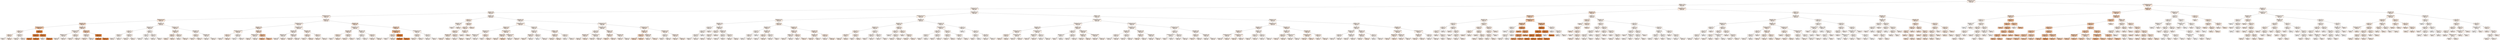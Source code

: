 digraph Tree {
node [shape=box, style="filled", color="black", fontname="helvetica"] ;
edge [fontname="helvetica"] ;
0 [label="left_product_4_count <= 91.5\nsquared_error = 1.234\nsamples = 44531\nvalue = 0.467", fillcolor="#fcefe6"] ;
1 [label="orientation_x <= 25.5\nsquared_error = 1.044\nsamples = 42665\nvalue = 0.435", fillcolor="#fcf0e7"] ;
0 -> 1 [labeldistance=2.5, labelangle=45, headlabel="True"] ;
2 [label="left_product_1_count <= 9.5\nsquared_error = 0.79\nsamples = 40469\nvalue = 0.408", fillcolor="#fcf0e7"] ;
1 -> 2 ;
3 [label="dist_to_exit <= 15.5\nsquared_error = 1.455\nsamples = 19723\nvalue = 0.525", fillcolor="#fcefe5"] ;
2 -> 3 ;
4 [label="right_product_4_count <= 2.0\nsquared_error = 3.268\nsamples = 7821\nvalue = 0.737", fillcolor="#fbece2"] ;
3 -> 4 ;
5 [label="left_product_3_count <= 4.5\nsquared_error = 9.588\nsamples = 1577\nvalue = 1.436", fillcolor="#fae5d6"] ;
4 -> 5 ;
6 [label="dist_to_cashier <= 0.5\nsquared_error = 14.657\nsamples = 950\nvalue = 2.123", fillcolor="#f8ddca"] ;
5 -> 6 ;
7 [label="right_product_2_count <= 10.5\nsquared_error = 22.656\nsamples = 232\nvalue = 4.077", fillcolor="#f4c8a8"] ;
6 -> 7 ;
8 [label="action <= 1.0\nsquared_error = 0.098\nsamples = 149\nvalue = 0.567", fillcolor="#fceee5"] ;
7 -> 8 ;
9 [label="level <= 1.5\nsquared_error = 0.01\nsamples = 75\nvalue = 0.869", fillcolor="#fbebdf"] ;
8 -> 9 ;
10 [label="squared_error = 0.0\nsamples = 1\nvalue = 0.0", fillcolor="#fdf4ee"] ;
9 -> 10 ;
11 [label="squared_error = -0.0\nsamples = 74\nvalue = 0.88", fillcolor="#fbebdf"] ;
9 -> 11 ;
12 [label="level <= 32.5\nsquared_error = 0.001\nsamples = 74\nvalue = 0.261", fillcolor="#fcf2ea"] ;
8 -> 12 ;
13 [label="squared_error = 0.003\nsamples = 22\nvalue = 0.252", fillcolor="#fcf2ea"] ;
12 -> 13 ;
14 [label="squared_error = 0.0\nsamples = 52\nvalue = 0.264", fillcolor="#fcf1ea"] ;
12 -> 14 ;
15 [label="level <= 57.5\nsquared_error = 1.324\nsamples = 83\nvalue = 10.378", fillcolor="#e5833c"] ;
7 -> 15 ;
16 [label="level <= 1.5\nsquared_error = 0.016\nsamples = 50\nvalue = 10.496", fillcolor="#e5813a"] ;
15 -> 16 ;
17 [label="squared_error = 0.0\nsamples = 1\nvalue = 9.91", fillcolor="#e68844"] ;
16 -> 17 ;
18 [label="squared_error = 0.009\nsamples = 49\nvalue = 10.508", fillcolor="#e58139"] ;
16 -> 18 ;
19 [label="level <= 58.5\nsquared_error = 3.253\nsamples = 33\nvalue = 10.199", fillcolor="#e6853f"] ;
15 -> 19 ;
20 [label="squared_error = 0.0\nsamples = 1\nvalue = 0.0", fillcolor="#fdf4ee"] ;
19 -> 20 ;
21 [label="squared_error = 0.002\nsamples = 32\nvalue = 10.518", fillcolor="#e58139"] ;
19 -> 21 ;
22 [label="dist_to_cashier <= 2.5\nsquared_error = 10.44\nsamples = 718\nvalue = 1.492", fillcolor="#f9e4d5"] ;
6 -> 22 ;
23 [label="left_product_3_count <= 2.0\nsquared_error = 0.055\nsamples = 471\nvalue = 0.316", fillcolor="#fcf1e9"] ;
22 -> 23 ;
24 [label="left_product_4_id <= 4.5\nsquared_error = 0.023\nsamples = 322\nvalue = 0.185", fillcolor="#fcf2eb"] ;
23 -> 24 ;
25 [label="squared_error = 0.003\nsamples = 160\nvalue = 0.257", fillcolor="#fcf2ea"] ;
24 -> 25 ;
26 [label="squared_error = 0.033\nsamples = 162\nvalue = 0.114", fillcolor="#fdf3ec"] ;
24 -> 26 ;
27 [label="level <= 3.5\nsquared_error = 0.007\nsamples = 149\nvalue = 0.599", fillcolor="#fbeee4"] ;
23 -> 27 ;
28 [label="squared_error = 0.084\nsamples = 3\nvalue = 0.411", fillcolor="#fcf0e7"] ;
27 -> 28 ;
29 [label="squared_error = 0.005\nsamples = 146\nvalue = 0.603", fillcolor="#fbeee4"] ;
27 -> 29 ;
30 [label="dist_to_exit <= 11.5\nsquared_error = 22.574\nsamples = 247\nvalue = 3.735", fillcolor="#f4cbae"] ;
22 -> 30 ;
31 [label="tile_right <= 0.5\nsquared_error = 0.207\nsamples = 165\nvalue = 0.429", fillcolor="#fcf0e7"] ;
30 -> 31 ;
32 [label="squared_error = 0.009\nsamples = 83\nvalue = 0.87", fillcolor="#fbebdf"] ;
31 -> 32 ;
33 [label="squared_error = 0.011\nsamples = 82\nvalue = -0.017", fillcolor="#fdf5ef"] ;
31 -> 33 ;
34 [label="level <= 32.5\nsquared_error = 1.337\nsamples = 82\nvalue = 10.387", fillcolor="#e5833b"] ;
30 -> 34 ;
35 [label="squared_error = 3.812\nsamples = 28\nvalue = 10.128", fillcolor="#e68540"] ;
34 -> 35 ;
36 [label="squared_error = 0.001\nsamples = 54\nvalue = 10.521", fillcolor="#e58139"] ;
34 -> 36 ;
37 [label="dist_to_cashier <= 0.5\nsquared_error = 0.11\nsamples = 627\nvalue = 0.395", fillcolor="#fcf0e8"] ;
5 -> 37 ;
38 [label="tile_down_right <= 0.5\nsquared_error = 0.028\nsamples = 155\nvalue = 0.109", fillcolor="#fdf3ec"] ;
37 -> 38 ;
39 [label="level <= 6.5\nsquared_error = 0.012\nsamples = 78\nvalue = 0.238", fillcolor="#fcf2ea"] ;
38 -> 39 ;
40 [label="level <= 3.5\nsquared_error = 0.05\nsamples = 6\nvalue = 0.073", fillcolor="#fdf4ed"] ;
39 -> 40 ;
41 [label="squared_error = 0.0\nsamples = 3\nvalue = 0.264", fillcolor="#fcf1ea"] ;
40 -> 41 ;
42 [label="squared_error = 0.028\nsamples = 3\nvalue = -0.117", fillcolor="#fdf6f0"] ;
40 -> 42 ;
43 [label="level <= 95.5\nsquared_error = 0.006\nsamples = 72\nvalue = 0.252", fillcolor="#fcf2ea"] ;
39 -> 43 ;
44 [label="squared_error = 0.005\nsamples = 70\nvalue = 0.255", fillcolor="#fcf2ea"] ;
43 -> 44 ;
45 [label="squared_error = 0.017\nsamples = 2\nvalue = 0.132", fillcolor="#fdf3ec"] ;
43 -> 45 ;
46 [label="level <= 3.5\nsquared_error = 0.01\nsamples = 77\nvalue = -0.022", fillcolor="#fdf5ef"] ;
38 -> 46 ;
47 [label="level <= 2.5\nsquared_error = 0.079\nsamples = 3\nvalue = -0.396", fillcolor="#fef9f5"] ;
46 -> 47 ;
48 [label="squared_error = 0.082\nsamples = 2\nvalue = -0.286", fillcolor="#fdf8f3"] ;
47 -> 48 ;
49 [label="squared_error = 0.0\nsamples = 1\nvalue = -0.616", fillcolor="#fefbf9"] ;
47 -> 49 ;
50 [label="level <= 18.5\nsquared_error = 0.002\nsamples = 74\nvalue = -0.007", fillcolor="#fdf4ee"] ;
46 -> 50 ;
51 [label="squared_error = 0.01\nsamples = 11\nvalue = -0.048", fillcolor="#fdf5ef"] ;
50 -> 51 ;
52 [label="squared_error = 0.0\nsamples = 63\nvalue = 0.0", fillcolor="#fdf4ee"] ;
50 -> 52 ;
53 [label="left_product_1_id <= 0.5\nsquared_error = 0.101\nsamples = 472\nvalue = 0.489", fillcolor="#fcefe6"] ;
37 -> 53 ;
54 [label="dist_to_cashier <= 1.5\nsquared_error = 0.028\nsamples = 238\nvalue = 0.71", fillcolor="#fbede2"] ;
53 -> 54 ;
55 [label="level <= 2.5\nsquared_error = 0.0\nsamples = 80\nvalue = 0.924", fillcolor="#fbeade"] ;
54 -> 55 ;
56 [label="squared_error = 0.0\nsamples = 1\nvalue = 0.924", fillcolor="#fbeade"] ;
55 -> 56 ;
57 [label="squared_error = 0.0\nsamples = 79\nvalue = 0.924", fillcolor="#fbeade"] ;
55 -> 57 ;
58 [label="level <= 1.5\nsquared_error = 0.008\nsamples = 158\nvalue = 0.601", fillcolor="#fbeee4"] ;
54 -> 58 ;
59 [label="squared_error = 0.0\nsamples = 1\nvalue = 0.044", fillcolor="#fdf4ee"] ;
58 -> 59 ;
60 [label="squared_error = 0.006\nsamples = 157\nvalue = 0.605", fillcolor="#fbeee4"] ;
58 -> 60 ;
61 [label="dist_to_cashier <= 1.5\nsquared_error = 0.075\nsamples = 234\nvalue = 0.264", fillcolor="#fcf1ea"] ;
53 -> 61 ;
62 [label="level <= 5.5\nsquared_error = 0.011\nsamples = 76\nvalue = 0.593", fillcolor="#fbeee4"] ;
61 -> 62 ;
63 [label="squared_error = 0.059\nsamples = 5\nvalue = 0.44", fillcolor="#fcf0e7"] ;
62 -> 63 ;
64 [label="squared_error = 0.006\nsamples = 71\nvalue = 0.604", fillcolor="#fbeee4"] ;
62 -> 64 ;
65 [label="dist_to_cashier <= 2.5\nsquared_error = 0.028\nsamples = 158\nvalue = 0.106", fillcolor="#fdf3ec"] ;
61 -> 65 ;
66 [label="squared_error = 0.011\nsamples = 80\nvalue = -0.022", fillcolor="#fdf5ef"] ;
65 -> 66 ;
67 [label="squared_error = 0.012\nsamples = 78\nvalue = 0.238", fillcolor="#fcf2ea"] ;
65 -> 67 ;
68 [label="dist_to_exit <= 14.5\nsquared_error = 1.517\nsamples = 6244\nvalue = 0.561", fillcolor="#fceee5"] ;
4 -> 68 ;
69 [label="right_product_3_count <= 3.5\nsquared_error = 0.462\nsamples = 5629\nvalue = 0.448", fillcolor="#fcefe7"] ;
68 -> 69 ;
70 [label="dist_to_cashier <= 2.5\nsquared_error = 1.765\nsamples = 917\nvalue = 0.926", fillcolor="#fbeade"] ;
69 -> 70 ;
71 [label="right_product_1_count <= 65.5\nsquared_error = 0.279\nsamples = 688\nvalue = 0.605", fillcolor="#fbeee4"] ;
70 -> 71 ;
72 [label="level <= 1.5\nsquared_error = 0.113\nsamples = 452\nvalue = 0.93", fillcolor="#fbeade"] ;
71 -> 72 ;
73 [label="squared_error = 0.182\nsamples = 5\nvalue = 0.141", fillcolor="#fcf3ec"] ;
72 -> 73 ;
74 [label="squared_error = 0.105\nsamples = 447\nvalue = 0.939", fillcolor="#fbeade"] ;
72 -> 74 ;
75 [label="level <= 1.5\nsquared_error = 0.009\nsamples = 236\nvalue = -0.016", fillcolor="#fdf5ef"] ;
71 -> 75 ;
76 [label="squared_error = 0.148\nsamples = 3\nvalue = -0.513", fillcolor="#fefaf7"] ;
75 -> 76 ;
77 [label="squared_error = 0.004\nsamples = 233\nvalue = -0.01", fillcolor="#fdf4ee"] ;
75 -> 77 ;
78 [label="orientation_y <= 0.5\nsquared_error = 4.99\nsamples = 229\nvalue = 1.89", fillcolor="#f9e0ce"] ;
70 -> 78 ;
79 [label="left_product_2_count <= 5.0\nsquared_error = 0.043\nsamples = 158\nvalue = 0.416", fillcolor="#fcf0e7"] ;
78 -> 79 ;
80 [label="squared_error = 0.01\nsamples = 78\nvalue = 0.597", fillcolor="#fbeee4"] ;
79 -> 80 ;
81 [label="squared_error = 0.011\nsamples = 80\nvalue = 0.239", fillcolor="#fcf2ea"] ;
79 -> 81 ;
82 [label="level <= 69.5\nsquared_error = 0.39\nsamples = 71\nvalue = 5.172", fillcolor="#f1bc95"] ;
78 -> 82 ;
83 [label="squared_error = 0.01\nsamples = 51\nvalue = 5.24", fillcolor="#f1bb94"] ;
82 -> 83 ;
84 [label="squared_error = 1.316\nsamples = 20\nvalue = 5.0", fillcolor="#f2be98"] ;
82 -> 84 ;
85 [label="left_product_4_count <= 65.0\nsquared_error = 0.155\nsamples = 4712\nvalue = 0.355", fillcolor="#fcf0e8"] ;
69 -> 85 ;
86 [label="dist_to_cashier <= 0.5\nsquared_error = 0.135\nsamples = 4085\nvalue = 0.321", fillcolor="#fcf1e9"] ;
85 -> 86 ;
87 [label="tile_down_right <= 1.5\nsquared_error = 0.093\nsamples = 1032\nvalue = 0.155", fillcolor="#fcf3ec"] ;
86 -> 87 ;
88 [label="squared_error = 0.042\nsamples = 805\nvalue = 0.044", fillcolor="#fdf4ee"] ;
87 -> 88 ;
89 [label="squared_error = 0.075\nsamples = 227\nvalue = 0.55", fillcolor="#fceee5"] ;
87 -> 89 ;
90 [label="orientation_x <= 11.0\nsquared_error = 0.136\nsamples = 3053\nvalue = 0.378", fillcolor="#fcf0e8"] ;
86 -> 90 ;
91 [label="squared_error = 0.085\nsamples = 695\nvalue = 0.578", fillcolor="#fceee4"] ;
90 -> 91 ;
92 [label="squared_error = 0.136\nsamples = 2358\nvalue = 0.319", fillcolor="#fcf1e9"] ;
90 -> 92 ;
93 [label="dist_to_cashier <= 0.5\nsquared_error = 0.238\nsamples = 627\nvalue = 0.57", fillcolor="#fceee4"] ;
85 -> 93 ;
94 [label="level <= 1.5\nsquared_error = 0.015\nsamples = 160\nvalue = 0.858", fillcolor="#fbebe0"] ;
93 -> 94 ;
95 [label="squared_error = 0.194\nsamples = 2\nvalue = 0.44", fillcolor="#fcf0e7"] ;
94 -> 95 ;
96 [label="squared_error = 0.01\nsamples = 158\nvalue = 0.864", fillcolor="#fbebdf"] ;
94 -> 96 ;
97 [label="action <= 1.0\nsquared_error = 0.276\nsamples = 467\nvalue = 0.471", fillcolor="#fcefe6"] ;
93 -> 97 ;
98 [label="squared_error = 0.282\nsamples = 227\nvalue = 0.692", fillcolor="#fbede2"] ;
97 -> 98 ;
99 [label="squared_error = 0.18\nsamples = 240\nvalue = 0.263", fillcolor="#fcf2ea"] ;
97 -> 99 ;
100 [label="dist_to_cashier <= 1.5\nsquared_error = 9.985\nsamples = 615\nvalue = 1.597", fillcolor="#f9e3d3"] ;
68 -> 100 ;
101 [label="left_product_2_count <= 27.5\nsquared_error = 0.122\nsamples = 303\nvalue = 0.504", fillcolor="#fcefe6"] ;
100 -> 101 ;
102 [label="dist_to_cashier <= 0.5\nsquared_error = 0.029\nsamples = 159\nvalue = 0.729", fillcolor="#fbece2"] ;
101 -> 102 ;
103 [label="level <= 1.5\nsquared_error = 0.011\nsamples = 80\nvalue = 0.863", fillcolor="#fbebdf"] ;
102 -> 103 ;
104 [label="squared_error = 0.0\nsamples = 1\nvalue = 0.0", fillcolor="#fdf4ee"] ;
103 -> 104 ;
105 [label="squared_error = 0.002\nsamples = 79\nvalue = 0.874", fillcolor="#fbebdf"] ;
103 -> 105 ;
106 [label="level <= 95.5\nsquared_error = 0.011\nsamples = 79\nvalue = 0.594", fillcolor="#fbeee4"] ;
102 -> 106 ;
107 [label="squared_error = 0.007\nsamples = 76\nvalue = 0.601", fillcolor="#fbeee4"] ;
106 -> 107 ;
108 [label="squared_error = 0.084\nsamples = 3\nvalue = 0.411", fillcolor="#fcf0e7"] ;
106 -> 108 ;
109 [label="dist_to_cashier <= 0.5\nsquared_error = 0.106\nsamples = 144\nvalue = 0.256", fillcolor="#fcf2ea"] ;
101 -> 109 ;
110 [label="level <= 1.5\nsquared_error = 0.012\nsamples = 78\nvalue = -0.026", fillcolor="#fdf5ef"] ;
109 -> 110 ;
111 [label="squared_error = 0.0\nsamples = 1\nvalue = -0.616", fillcolor="#fefbf9"] ;
110 -> 111 ;
112 [label="squared_error = 0.007\nsamples = 77\nvalue = -0.018", fillcolor="#fdf5ef"] ;
110 -> 112 ;
113 [label="level <= 43.5\nsquared_error = 0.013\nsamples = 66\nvalue = 0.59", fillcolor="#fbeee4"] ;
109 -> 113 ;
114 [label="squared_error = 0.025\nsamples = 30\nvalue = 0.566", fillcolor="#fceee5"] ;
113 -> 114 ;
115 [label="squared_error = 0.002\nsamples = 36\nvalue = 0.609", fillcolor="#fbeee4"] ;
113 -> 115 ;
116 [label="dist_to_cashier <= 2.5\nsquared_error = 17.28\nsamples = 312\nvalue = 2.657", fillcolor="#f7d7c1"] ;
100 -> 116 ;
117 [label="left_product_2_count <= 27.5\nsquared_error = 23.112\nsamples = 149\nvalue = 5.259", fillcolor="#f1bb94"] ;
116 -> 117 ;
118 [label="level <= 1.5\nsquared_error = 0.015\nsamples = 81\nvalue = 0.855", fillcolor="#fbebe0"] ;
117 -> 118 ;
119 [label="squared_error = 0.0\nsamples = 1\nvalue = 0.0", fillcolor="#fdf4ee"] ;
118 -> 119 ;
120 [label="squared_error = 0.006\nsamples = 80\nvalue = 0.866", fillcolor="#fbebdf"] ;
118 -> 120 ;
121 [label="level <= 40.5\nsquared_error = 0.012\nsamples = 68\nvalue = 10.504", fillcolor="#e58139"] ;
117 -> 121 ;
122 [label="squared_error = 0.025\nsamples = 28\nvalue = 10.482", fillcolor="#e5813a"] ;
121 -> 122 ;
123 [label="squared_error = 0.002\nsamples = 40\nvalue = 10.52", fillcolor="#e58139"] ;
121 -> 123 ;
124 [label="left_product_2_count <= 27.5\nsquared_error = 0.107\nsamples = 163\nvalue = 0.279", fillcolor="#fcf1ea"] ;
116 -> 124 ;
125 [label="level <= 96.5\nsquared_error = 0.011\nsamples = 80\nvalue = 0.594", fillcolor="#fbeee4"] ;
124 -> 125 ;
126 [label="squared_error = 0.006\nsamples = 78\nvalue = 0.602", fillcolor="#fbeee4"] ;
125 -> 126 ;
127 [label="squared_error = 0.095\nsamples = 2\nvalue = 0.308", fillcolor="#fcf1e9"] ;
125 -> 127 ;
128 [label="level <= 46.5\nsquared_error = 0.011\nsamples = 83\nvalue = -0.024", fillcolor="#fdf5ef"] ;
124 -> 128 ;
129 [label="squared_error = 0.022\nsamples = 39\nvalue = -0.052", fillcolor="#fdf5ef"] ;
128 -> 129 ;
130 [label="squared_error = 0.0\nsamples = 44\nvalue = 0.0", fillcolor="#fdf4ee"] ;
128 -> 130 ;
131 [label="orientation_x <= 8.5\nsquared_error = 0.215\nsamples = 11902\nvalue = 0.385", fillcolor="#fcf0e8"] ;
3 -> 131 ;
132 [label="level <= 1.5\nsquared_error = 0.01\nsamples = 310\nvalue = 0.865", fillcolor="#fbebdf"] ;
131 -> 132 ;
133 [label="dist_to_cashier <= 1.5\nsquared_error = 0.095\nsamples = 4\nvalue = 0.308", fillcolor="#fcf1e9"] ;
132 -> 133 ;
134 [label="squared_error = 0.0\nsamples = 2\nvalue = 0.0", fillcolor="#fdf4ee"] ;
133 -> 134 ;
135 [label="squared_error = 0.0\nsamples = 2\nvalue = 0.616", fillcolor="#fbeee4"] ;
133 -> 135 ;
136 [label="level <= 38.5\nsquared_error = 0.005\nsamples = 306\nvalue = 0.873", fillcolor="#fbebdf"] ;
132 -> 136 ;
137 [label="level <= 37.5\nsquared_error = 0.013\nsamples = 116\nvalue = 0.86", fillcolor="#fbebe0"] ;
136 -> 137 ;
138 [label="level <= 28.5\nsquared_error = 0.011\nsamples = 114\nvalue = 0.865", fillcolor="#fbebdf"] ;
137 -> 138 ;
139 [label="dist_to_cashier <= 0.5\nsquared_error = 0.004\nsamples = 87\nvalue = 0.873", fillcolor="#fbebdf"] ;
138 -> 139 ;
140 [label="squared_error = 0.016\nsamples = 23\nvalue = 0.853", fillcolor="#fbebe0"] ;
139 -> 140 ;
141 [label="squared_error = -0.0\nsamples = 64\nvalue = 0.88", fillcolor="#fbebdf"] ;
139 -> 141 ;
142 [label="level <= 29.5\nsquared_error = 0.029\nsamples = 27\nvalue = 0.838", fillcolor="#fbebe0"] ;
138 -> 142 ;
143 [label="squared_error = 0.095\nsamples = 2\nvalue = 0.308", fillcolor="#fcf1e9"] ;
142 -> 143 ;
144 [label="squared_error = -0.0\nsamples = 25\nvalue = 0.88", fillcolor="#fbebdf"] ;
142 -> 144 ;
145 [label="dist_to_cashier <= 2.0\nsquared_error = 0.095\nsamples = 2\nvalue = 0.572", fillcolor="#fceee4"] ;
137 -> 145 ;
146 [label="squared_error = 0.0\nsamples = 1\nvalue = 0.264", fillcolor="#fcf1ea"] ;
145 -> 146 ;
147 [label="squared_error = 0.0\nsamples = 1\nvalue = 0.88", fillcolor="#fbebdf"] ;
145 -> 147 ;
148 [label="squared_error = -0.0\nsamples = 190\nvalue = 0.88", fillcolor="#fbebdf"] ;
136 -> 148 ;
149 [label="dist_to_cashier <= 0.5\nsquared_error = 0.214\nsamples = 11592\nvalue = 0.372", fillcolor="#fcf0e8"] ;
131 -> 149 ;
150 [label="right_product_2_count <= 14.5\nsquared_error = 0.312\nsamples = 2906\nvalue = 0.507", fillcolor="#fcefe6"] ;
149 -> 150 ;
151 [label="dist_to_exit <= 17.5\nsquared_error = 0.367\nsamples = 1719\nvalue = 0.676", fillcolor="#fbede3"] ;
150 -> 151 ;
152 [label="tile_down_right <= 1.5\nsquared_error = 0.151\nsamples = 307\nvalue = 0.269", fillcolor="#fcf1ea"] ;
151 -> 152 ;
153 [label="left_product_2_id <= 4.5\nsquared_error = 0.029\nsamples = 234\nvalue = 0.071", fillcolor="#fdf4ed"] ;
152 -> 153 ;
154 [label="squared_error = 0.002\nsamples = 76\nvalue = 0.257", fillcolor="#fcf2ea"] ;
153 -> 154 ;
155 [label="squared_error = 0.018\nsamples = 158\nvalue = -0.018", fillcolor="#fdf5ef"] ;
153 -> 155 ;
156 [label="level <= 2.0\nsquared_error = 0.013\nsamples = 73\nvalue = 0.904", fillcolor="#fbeadf"] ;
152 -> 156 ;
157 [label="squared_error = 0.0\nsamples = 1\nvalue = 0.0", fillcolor="#fdf4ee"] ;
156 -> 157 ;
158 [label="squared_error = 0.002\nsamples = 72\nvalue = 0.917", fillcolor="#fbeadf"] ;
156 -> 158 ;
159 [label="right_product_3_count <= 24.5\nsquared_error = 0.37\nsamples = 1412\nvalue = 0.765", fillcolor="#fbece1"] ;
151 -> 159 ;
160 [label="dist_to_exit <= 22.5\nsquared_error = 0.473\nsamples = 625\nvalue = 1.026", fillcolor="#fae9dd"] ;
159 -> 160 ;
161 [label="squared_error = 0.107\nsamples = 544\nvalue = 0.792", fillcolor="#fbece1"] ;
160 -> 161 ;
162 [label="squared_error = 0.084\nsamples = 81\nvalue = 2.599", fillcolor="#f7d8c2"] ;
160 -> 162 ;
163 [label="left_product_2_count <= 0.0\nsquared_error = 0.191\nsamples = 787\nvalue = 0.557", fillcolor="#fceee5"] ;
159 -> 163 ;
164 [label="squared_error = 0.023\nsamples = 231\nvalue = 0.154", fillcolor="#fcf3ec"] ;
163 -> 164 ;
165 [label="squared_error = 0.165\nsamples = 556\nvalue = 0.724", fillcolor="#fbece2"] ;
163 -> 165 ;
166 [label="dist_to_exit <= 19.5\nsquared_error = 0.13\nsamples = 1187\nvalue = 0.261", fillcolor="#fcf2ea"] ;
150 -> 166 ;
167 [label="dist_to_exit <= 17.5\nsquared_error = 0.071\nsamples = 868\nvalue = 0.118", fillcolor="#fdf3ec"] ;
166 -> 167 ;
168 [label="tile_up_right <= 1.5\nsquared_error = 0.095\nsamples = 237\nvalue = 0.394", fillcolor="#fcf0e8"] ;
167 -> 168 ;
169 [label="squared_error = 0.007\nsamples = 159\nvalue = 0.6", fillcolor="#fbeee4"] ;
168 -> 169 ;
170 [label="squared_error = 0.012\nsamples = 78\nvalue = -0.026", fillcolor="#fdf5ef"] ;
168 -> 170 ;
171 [label="level <= 1.5\nsquared_error = 0.023\nsamples = 631\nvalue = 0.014", fillcolor="#fdf4ee"] ;
167 -> 171 ;
172 [label="squared_error = 0.129\nsamples = 7\nvalue = -0.912", fillcolor="#fffefe"] ;
171 -> 172 ;
173 [label="squared_error = 0.012\nsamples = 624\nvalue = 0.025", fillcolor="#fdf4ee"] ;
171 -> 173 ;
174 [label="orientation_x <= 19.5\nsquared_error = 0.081\nsamples = 319\nvalue = 0.65", fillcolor="#fbede3"] ;
166 -> 174 ;
175 [label="tile_up_left <= 0.5\nsquared_error = 0.031\nsamples = 241\nvalue = 0.783", fillcolor="#fbece1"] ;
174 -> 175 ;
176 [label="squared_error = 0.015\nsamples = 84\nvalue = 0.592", fillcolor="#fbeee4"] ;
175 -> 176 ;
177 [label="squared_error = 0.01\nsamples = 157\nvalue = 0.886", fillcolor="#fbebdf"] ;
175 -> 177 ;
178 [label="level <= 1.5\nsquared_error = 0.012\nsamples = 78\nvalue = 0.238", fillcolor="#fcf2ea"] ;
174 -> 178 ;
179 [label="squared_error = 0.0\nsamples = 1\nvalue = -0.352", fillcolor="#fef8f4"] ;
178 -> 179 ;
180 [label="squared_error = 0.007\nsamples = 77\nvalue = 0.246", fillcolor="#fcf2ea"] ;
178 -> 180 ;
181 [label="right_product_1_count <= 58.0\nsquared_error = 0.174\nsamples = 8686\nvalue = 0.328", fillcolor="#fcf1e9"] ;
149 -> 181 ;
182 [label="left_product_4_count <= 63.5\nsquared_error = 0.109\nsamples = 6792\nvalue = 0.259", fillcolor="#fcf2ea"] ;
181 -> 182 ;
183 [label="action <= 0.5\nsquared_error = 0.081\nsamples = 5399\nvalue = 0.209", fillcolor="#fcf2eb"] ;
182 -> 183 ;
184 [label="dist_to_cashier <= 2.5\nsquared_error = 0.186\nsamples = 231\nvalue = 0.551", fillcolor="#fceee5"] ;
183 -> 184 ;
185 [label="squared_error = 0.2\nsamples = 155\nvalue = 0.398", fillcolor="#fcf0e7"] ;
184 -> 185 ;
186 [label="squared_error = 0.011\nsamples = 76\nvalue = 0.865", fillcolor="#fbebdf"] ;
184 -> 186 ;
187 [label="left_product_2_count <= 47.0\nsquared_error = 0.07\nsamples = 5168\nvalue = 0.194", fillcolor="#fcf2eb"] ;
183 -> 187 ;
188 [label="squared_error = 0.075\nsamples = 3975\nvalue = 0.223", fillcolor="#fcf2ea"] ;
187 -> 188 ;
189 [label="squared_error = 0.042\nsamples = 1193\nvalue = 0.097", fillcolor="#fdf3ed"] ;
187 -> 189 ;
190 [label="orientation_x <= 11.5\nsquared_error = 0.17\nsamples = 1393\nvalue = 0.453", fillcolor="#fcefe7"] ;
182 -> 190 ;
191 [label="dist_to_cashier <= 1.5\nsquared_error = 0.152\nsamples = 232\nvalue = 0.971", fillcolor="#fbeade"] ;
190 -> 191 ;
192 [label="squared_error = 0.031\nsamples = 76\nvalue = 1.47", fillcolor="#f9e4d5"] ;
191 -> 192 ;
193 [label="squared_error = 0.031\nsamples = 156\nvalue = 0.728", fillcolor="#fbece2"] ;
191 -> 193 ;
194 [label="dist_to_cashier <= 2.5\nsquared_error = 0.109\nsamples = 1161\nvalue = 0.35", fillcolor="#fcf1e8"] ;
190 -> 194 ;
195 [label="squared_error = 0.108\nsamples = 774\nvalue = 0.443", fillcolor="#fcf0e7"] ;
194 -> 195 ;
196 [label="squared_error = 0.06\nsamples = 387\nvalue = 0.163", fillcolor="#fcf3ec"] ;
194 -> 196 ;
197 [label="right_product_3_count <= 10.5\nsquared_error = 0.33\nsamples = 1894\nvalue = 0.572", fillcolor="#fceee4"] ;
181 -> 197 ;
198 [label="dist_to_cashier <= 1.5\nsquared_error = 1.023\nsamples = 229\nvalue = 1.225", fillcolor="#fae7d9"] ;
197 -> 198 ;
199 [label="level <= 14.5\nsquared_error = 0.095\nsamples = 76\nvalue = 2.585", fillcolor="#f7d8c2"] ;
198 -> 199 ;
200 [label="squared_error = 0.623\nsamples = 10\nvalue = 2.368", fillcolor="#f7dac6"] ;
199 -> 200 ;
201 [label="squared_error = 0.007\nsamples = 66\nvalue = 2.618", fillcolor="#f7d8c1"] ;
199 -> 201 ;
202 [label="dist_to_cashier <= 2.5\nsquared_error = 0.108\nsamples = 153\nvalue = 0.549", fillcolor="#fceee5"] ;
198 -> 202 ;
203 [label="squared_error = 0.012\nsamples = 77\nvalue = 0.238", fillcolor="#fcf2ea"] ;
202 -> 203 ;
204 [label="squared_error = 0.007\nsamples = 76\nvalue = 0.865", fillcolor="#fbebdf"] ;
202 -> 204 ;
205 [label="right_product_1_id <= 4.5\nsquared_error = 0.168\nsamples = 1665\nvalue = 0.482", fillcolor="#fcefe6"] ;
197 -> 205 ;
206 [label="level <= 21.5\nsquared_error = 0.005\nsamples = 243\nvalue = -0.014", fillcolor="#fdf5ef"] ;
205 -> 206 ;
207 [label="squared_error = 0.0\nsamples = 53\nvalue = 0.0", fillcolor="#fdf4ee"] ;
206 -> 207 ;
208 [label="squared_error = 0.007\nsamples = 190\nvalue = -0.018", fillcolor="#fdf5ef"] ;
206 -> 208 ;
209 [label="dist_to_exit <= 24.5\nsquared_error = 0.146\nsamples = 1422\nvalue = 0.567", fillcolor="#fceee5"] ;
205 -> 209 ;
210 [label="squared_error = 0.144\nsamples = 1181\nvalue = 0.52", fillcolor="#fcefe5"] ;
209 -> 210 ;
211 [label="squared_error = 0.097\nsamples = 241\nvalue = 0.796", fillcolor="#fbece1"] ;
209 -> 211 ;
212 [label="left_product_2_count <= 2.5\nsquared_error = 0.132\nsamples = 20746\nvalue = 0.296", fillcolor="#fcf1e9"] ;
2 -> 212 ;
213 [label="right_product_4_count <= 75.0\nsquared_error = 0.203\nsamples = 2837\nvalue = 0.526", fillcolor="#fcefe5"] ;
212 -> 213 ;
214 [label="right_product_2_id <= 4.5\nsquared_error = 0.202\nsamples = 2207\nvalue = 0.619", fillcolor="#fbeee4"] ;
213 -> 214 ;
215 [label="dist_to_cashier <= 0.5\nsquared_error = 0.024\nsamples = 318\nvalue = 0.12", fillcolor="#fdf3ec"] ;
214 -> 215 ;
216 [label="level <= 45.5\nsquared_error = 0.006\nsamples = 80\nvalue = -0.014", fillcolor="#fdf5ef"] ;
215 -> 216 ;
217 [label="level <= 44.5\nsquared_error = 0.013\nsamples = 37\nvalue = -0.031", fillcolor="#fdf5ef"] ;
216 -> 217 ;
218 [label="level <= 25.5\nsquared_error = 0.004\nsamples = 36\nvalue = -0.015", fillcolor="#fdf5ef"] ;
217 -> 218 ;
219 [label="squared_error = 0.0\nsamples = 20\nvalue = 0.0", fillcolor="#fdf4ee"] ;
218 -> 219 ;
220 [label="squared_error = 0.008\nsamples = 16\nvalue = -0.033", fillcolor="#fdf5ef"] ;
218 -> 220 ;
221 [label="squared_error = 0.0\nsamples = 1\nvalue = -0.616", fillcolor="#fefbf9"] ;
217 -> 221 ;
222 [label="squared_error = 0.0\nsamples = 43\nvalue = 0.0", fillcolor="#fdf4ee"] ;
216 -> 222 ;
223 [label="dist_to_cashier <= 1.5\nsquared_error = 0.022\nsamples = 238\nvalue = 0.165", fillcolor="#fcf3eb"] ;
215 -> 223 ;
224 [label="level <= 28.5\nsquared_error = 0.002\nsamples = 80\nvalue = 0.257", fillcolor="#fcf2ea"] ;
223 -> 224 ;
225 [label="level <= 25.5\nsquared_error = 0.005\nsamples = 24\nvalue = 0.242", fillcolor="#fcf2ea"] ;
224 -> 225 ;
226 [label="squared_error = 0.0\nsamples = 21\nvalue = 0.264", fillcolor="#fcf1ea"] ;
225 -> 226 ;
227 [label="squared_error = 0.015\nsamples = 3\nvalue = 0.088", fillcolor="#fdf3ed"] ;
225 -> 227 ;
228 [label="squared_error = 0.0\nsamples = 56\nvalue = 0.264", fillcolor="#fcf1ea"] ;
224 -> 228 ;
229 [label="dist_to_cashier <= 2.5\nsquared_error = 0.025\nsamples = 158\nvalue = 0.118", fillcolor="#fdf3ec"] ;
223 -> 229 ;
230 [label="level <= 26.5\nsquared_error = 0.01\nsamples = 80\nvalue = -0.011", fillcolor="#fdf5ef"] ;
229 -> 230 ;
231 [label="squared_error = 0.035\nsamples = 21\nvalue = -0.042", fillcolor="#fdf5ef"] ;
230 -> 231 ;
232 [label="squared_error = 0.0\nsamples = 59\nvalue = 0.0", fillcolor="#fdf4ee"] ;
230 -> 232 ;
233 [label="level <= 53.0\nsquared_error = 0.006\nsamples = 78\nvalue = 0.249", fillcolor="#fcf2ea"] ;
229 -> 233 ;
234 [label="squared_error = 0.012\nsamples = 40\nvalue = 0.235", fillcolor="#fcf2ea"] ;
233 -> 234 ;
235 [label="squared_error = 0.0\nsamples = 38\nvalue = 0.264", fillcolor="#fcf1ea"] ;
233 -> 235 ;
236 [label="action <= 0.5\nsquared_error = 0.183\nsamples = 1889\nvalue = 0.703", fillcolor="#fbede2"] ;
214 -> 236 ;
237 [label="dist_to_cashier <= 0.5\nsquared_error = 0.103\nsamples = 312\nvalue = 0.3", fillcolor="#fcf1e9"] ;
236 -> 237 ;
238 [label="level <= 97.5\nsquared_error = 0.011\nsamples = 75\nvalue = -0.023", fillcolor="#fdf5ef"] ;
237 -> 238 ;
239 [label="level <= 1.5\nsquared_error = 0.007\nsamples = 74\nvalue = -0.015", fillcolor="#fdf5ef"] ;
238 -> 239 ;
240 [label="squared_error = 0.0\nsamples = 1\nvalue = -0.264", fillcolor="#fdf7f3"] ;
239 -> 240 ;
241 [label="squared_error = 0.006\nsamples = 73\nvalue = -0.012", fillcolor="#fdf5ef"] ;
239 -> 241 ;
242 [label="squared_error = 0.0\nsamples = 1\nvalue = -0.616", fillcolor="#fefbf9"] ;
238 -> 242 ;
243 [label="dist_to_cashier <= 2.5\nsquared_error = 0.089\nsamples = 237\nvalue = 0.403", fillcolor="#fcf0e7"] ;
237 -> 243 ;
244 [label="level <= 1.5\nsquared_error = 0.013\nsamples = 162\nvalue = 0.593", fillcolor="#fbeee4"] ;
243 -> 244 ;
245 [label="squared_error = 0.017\nsamples = 2\nvalue = -0.132", fillcolor="#fdf6f1"] ;
244 -> 245 ;
246 [label="squared_error = 0.006\nsamples = 160\nvalue = 0.602", fillcolor="#fbeee4"] ;
244 -> 246 ;
247 [label="level <= 33.5\nsquared_error = 0.005\nsamples = 75\nvalue = -0.008", fillcolor="#fdf4ee"] ;
243 -> 247 ;
248 [label="squared_error = 0.014\nsamples = 26\nvalue = -0.024", fillcolor="#fdf5ef"] ;
247 -> 248 ;
249 [label="squared_error = 0.0\nsamples = 49\nvalue = 0.0", fillcolor="#fdf4ee"] ;
247 -> 249 ;
250 [label="dist_to_cashier <= 0.5\nsquared_error = 0.16\nsamples = 1577\nvalue = 0.783", fillcolor="#fbece1"] ;
236 -> 250 ;
251 [label="orientation_x <= 11.0\nsquared_error = 0.156\nsamples = 403\nvalue = 0.562", fillcolor="#fceee5"] ;
250 -> 251 ;
252 [label="orientation_y <= 0.0\nsquared_error = 0.029\nsamples = 159\nvalue = 0.106", fillcolor="#fdf3ec"] ;
251 -> 252 ;
253 [label="squared_error = 0.007\nsamples = 75\nvalue = 0.248", fillcolor="#fcf2ea"] ;
252 -> 253 ;
254 [label="squared_error = 0.014\nsamples = 84\nvalue = -0.021", fillcolor="#fdf5ef"] ;
252 -> 254 ;
255 [label="level <= 1.5\nsquared_error = 0.014\nsamples = 244\nvalue = 0.86", fillcolor="#fbebe0"] ;
251 -> 255 ;
256 [label="squared_error = 0.0\nsamples = 3\nvalue = 0.0", fillcolor="#fdf4ee"] ;
255 -> 256 ;
257 [label="squared_error = 0.005\nsamples = 241\nvalue = 0.87", fillcolor="#fbebdf"] ;
255 -> 257 ;
258 [label="tile_up_right <= 0.5\nsquared_error = 0.139\nsamples = 1174\nvalue = 0.859", fillcolor="#fbebe0"] ;
250 -> 258 ;
259 [label="dist_to_cashier <= 2.5\nsquared_error = 0.075\nsamples = 226\nvalue = 0.574", fillcolor="#fceee4"] ;
258 -> 259 ;
260 [label="squared_error = 0.027\nsamples = 153\nvalue = 0.734", fillcolor="#fbece2"] ;
259 -> 260 ;
261 [label="squared_error = 0.012\nsamples = 73\nvalue = 0.24", fillcolor="#fcf2ea"] ;
259 -> 261 ;
262 [label="level <= 1.5\nsquared_error = 0.131\nsamples = 948\nvalue = 0.926", fillcolor="#fbeade"] ;
258 -> 262 ;
263 [label="squared_error = 0.041\nsamples = 10\nvalue = 0.097", fillcolor="#fdf3ed"] ;
262 -> 263 ;
264 [label="squared_error = 0.124\nsamples = 938\nvalue = 0.935", fillcolor="#fbeade"] ;
262 -> 264 ;
265 [label="dist_to_cashier <= 1.5\nsquared_error = 0.07\nsamples = 630\nvalue = 0.202", fillcolor="#fcf2eb"] ;
213 -> 265 ;
266 [label="dist_to_cashier <= 0.5\nsquared_error = 0.077\nsamples = 318\nvalue = 0.348", fillcolor="#fcf1e8"] ;
265 -> 266 ;
267 [label="tile_up_right <= 1.0\nsquared_error = 0.102\nsamples = 160\nvalue = 0.281", fillcolor="#fcf1e9"] ;
266 -> 267 ;
268 [label="level <= 91.5\nsquared_error = 0.011\nsamples = 78\nvalue = 0.594", fillcolor="#fbeee4"] ;
267 -> 268 ;
269 [label="level <= 55.5\nsquared_error = 0.007\nsamples = 72\nvalue = 0.6", fillcolor="#fbeee4"] ;
268 -> 269 ;
270 [label="squared_error = 0.012\nsamples = 42\nvalue = 0.589", fillcolor="#fbeee4"] ;
269 -> 270 ;
271 [label="squared_error = 0.0\nsamples = 30\nvalue = 0.616", fillcolor="#fbeee4"] ;
269 -> 271 ;
272 [label="level <= 92.5\nsquared_error = 0.053\nsamples = 6\nvalue = 0.513", fillcolor="#fcefe5"] ;
268 -> 272 ;
273 [label="squared_error = 0.0\nsamples = 1\nvalue = 0.0", fillcolor="#fdf4ee"] ;
272 -> 273 ;
274 [label="squared_error = 0.0\nsamples = 5\nvalue = 0.616", fillcolor="#fbeee4"] ;
272 -> 274 ;
275 [label="level <= 87.5\nsquared_error = 0.007\nsamples = 82\nvalue = -0.017", fillcolor="#fdf5ef"] ;
267 -> 275 ;
276 [label="level <= 32.5\nsquared_error = 0.002\nsamples = 71\nvalue = -0.007", fillcolor="#fdf4ee"] ;
275 -> 276 ;
277 [label="squared_error = 0.0\nsamples = 20\nvalue = 0.0", fillcolor="#fdf4ee"] ;
276 -> 277 ;
278 [label="squared_error = 0.003\nsamples = 51\nvalue = -0.01", fillcolor="#fdf4ee"] ;
276 -> 278 ;
279 [label="level <= 93.5\nsquared_error = 0.034\nsamples = 11\nvalue = -0.08", fillcolor="#fdf5f0"] ;
275 -> 279 ;
280 [label="squared_error = 0.053\nsamples = 6\nvalue = -0.147", fillcolor="#fdf6f1"] ;
279 -> 280 ;
281 [label="squared_error = 0.0\nsamples = 5\nvalue = 0.0", fillcolor="#fdf4ee"] ;
279 -> 281 ;
282 [label="action <= 0.5\nsquared_error = 0.042\nsamples = 158\nvalue = 0.416", fillcolor="#fcf0e7"] ;
266 -> 282 ;
283 [label="level <= 1.5\nsquared_error = 0.011\nsamples = 79\nvalue = 0.242", fillcolor="#fcf2ea"] ;
282 -> 283 ;
284 [label="squared_error = 0.0\nsamples = 1\nvalue = -0.352", fillcolor="#fef8f4"] ;
283 -> 284 ;
285 [label="level <= 42.5\nsquared_error = 0.006\nsamples = 78\nvalue = 0.249", fillcolor="#fcf2ea"] ;
283 -> 285 ;
286 [label="squared_error = 0.013\nsamples = 32\nvalue = 0.237", fillcolor="#fcf2ea"] ;
285 -> 286 ;
287 [label="squared_error = 0.001\nsamples = 46\nvalue = 0.258", fillcolor="#fcf2ea"] ;
285 -> 287 ;
288 [label="level <= 1.5\nsquared_error = 0.012\nsamples = 79\nvalue = 0.591", fillcolor="#fbeee4"] ;
282 -> 288 ;
289 [label="squared_error = 0.0\nsamples = 1\nvalue = 0.0", fillcolor="#fdf4ee"] ;
288 -> 289 ;
290 [label="level <= 87.0\nsquared_error = 0.007\nsamples = 78\nvalue = 0.598", fillcolor="#fbeee4"] ;
288 -> 290 ;
291 [label="squared_error = 0.003\nsamples = 69\nvalue = 0.605", fillcolor="#fbeee4"] ;
290 -> 291 ;
292 [label="squared_error = 0.038\nsamples = 9\nvalue = 0.548", fillcolor="#fceee5"] ;
290 -> 292 ;
293 [label="dist_to_cashier <= 2.5\nsquared_error = 0.02\nsamples = 312\nvalue = 0.053", fillcolor="#fdf4ed"] ;
265 -> 293 ;
294 [label="right_product_3_count <= 50.5\nsquared_error = 0.022\nsamples = 157\nvalue = 0.122", fillcolor="#fdf3ec"] ;
293 -> 294 ;
295 [label="level <= 10.5\nsquared_error = 0.002\nsamples = 76\nvalue = -0.007", fillcolor="#fdf4ee"] ;
294 -> 295 ;
296 [label="level <= 9.5\nsquared_error = 0.01\nsamples = 6\nvalue = -0.044", fillcolor="#fdf5ef"] ;
295 -> 296 ;
297 [label="squared_error = 0.0\nsamples = 5\nvalue = 0.0", fillcolor="#fdf4ee"] ;
296 -> 297 ;
298 [label="squared_error = 0.0\nsamples = 1\nvalue = -0.264", fillcolor="#fdf7f3"] ;
296 -> 298 ;
299 [label="level <= 66.5\nsquared_error = 0.001\nsamples = 70\nvalue = -0.004", fillcolor="#fdf4ee"] ;
295 -> 299 ;
300 [label="squared_error = 0.0\nsamples = 48\nvalue = 0.0", fillcolor="#fdf4ee"] ;
299 -> 300 ;
301 [label="squared_error = 0.003\nsamples = 22\nvalue = -0.012", fillcolor="#fdf5ef"] ;
299 -> 301 ;
302 [label="level <= 91.0\nsquared_error = 0.011\nsamples = 81\nvalue = 0.242", fillcolor="#fcf2ea"] ;
294 -> 302 ;
303 [label="level <= 33.5\nsquared_error = 0.006\nsamples = 74\nvalue = 0.252", fillcolor="#fcf2ea"] ;
302 -> 303 ;
304 [label="squared_error = 0.016\nsamples = 27\nvalue = 0.231", fillcolor="#fcf2ea"] ;
303 -> 304 ;
305 [label="squared_error = 0.0\nsamples = 47\nvalue = 0.264", fillcolor="#fcf1ea"] ;
303 -> 305 ;
306 [label="level <= 94.5\nsquared_error = 0.048\nsamples = 7\nvalue = 0.138", fillcolor="#fcf3ec"] ;
302 -> 306 ;
307 [label="squared_error = 0.064\nsamples = 3\nvalue = -0.029", fillcolor="#fdf5ef"] ;
306 -> 307 ;
308 [label="squared_error = -0.0\nsamples = 4\nvalue = 0.264", fillcolor="#fcf1ea"] ;
306 -> 308 ;
309 [label="level <= 1.5\nsquared_error = 0.008\nsamples = 155\nvalue = -0.017", fillcolor="#fdf5ef"] ;
293 -> 309 ;
310 [label="squared_error = 0.0\nsamples = 1\nvalue = -0.616", fillcolor="#fefbf9"] ;
309 -> 310 ;
311 [label="level <= 4.5\nsquared_error = 0.006\nsamples = 154\nvalue = -0.013", fillcolor="#fdf5ef"] ;
309 -> 311 ;
312 [label="level <= 3.5\nsquared_error = 0.061\nsamples = 5\nvalue = -0.123", fillcolor="#fdf6f0"] ;
311 -> 312 ;
313 [label="squared_error = 0.0\nsamples = 4\nvalue = 0.0", fillcolor="#fdf4ee"] ;
312 -> 313 ;
314 [label="squared_error = 0.0\nsamples = 1\nvalue = -0.616", fillcolor="#fefbf9"] ;
312 -> 314 ;
315 [label="level <= 82.5\nsquared_error = 0.004\nsamples = 149\nvalue = -0.009", fillcolor="#fdf4ee"] ;
311 -> 315 ;
316 [label="squared_error = 0.001\nsamples = 127\nvalue = -0.004", fillcolor="#fdf4ee"] ;
315 -> 316 ;
317 [label="squared_error = 0.019\nsamples = 22\nvalue = -0.04", fillcolor="#fdf5ef"] ;
315 -> 317 ;
318 [label="orientation_x <= 19.5\nsquared_error = 0.111\nsamples = 17909\nvalue = 0.26", fillcolor="#fcf2ea"] ;
212 -> 318 ;
319 [label="right_product_3_count <= 43.0\nsquared_error = 0.096\nsamples = 13854\nvalue = 0.232", fillcolor="#fcf2ea"] ;
318 -> 319 ;
320 [label="left_product_2_count <= 10.0\nsquared_error = 0.091\nsamples = 8518\nvalue = 0.268", fillcolor="#fcf1ea"] ;
319 -> 320 ;
321 [label="dist_to_cashier <= 0.5\nsquared_error = 0.052\nsamples = 1262\nvalue = 0.144", fillcolor="#fcf3ec"] ;
320 -> 321 ;
322 [label="left_product_4_count <= 14.0\nsquared_error = 0.073\nsamples = 318\nvalue = 0.207", fillcolor="#fcf2eb"] ;
321 -> 322 ;
323 [label="level <= 52.5\nsquared_error = 0.011\nsamples = 80\nvalue = 0.594", fillcolor="#fbeee4"] ;
322 -> 323 ;
324 [label="squared_error = 0.02\nsamples = 42\nvalue = 0.574", fillcolor="#fceee4"] ;
323 -> 324 ;
325 [label="squared_error = 0.0\nsamples = 38\nvalue = 0.616", fillcolor="#fbeee4"] ;
323 -> 325 ;
326 [label="left_product_1_count <= 69.0\nsquared_error = 0.027\nsamples = 238\nvalue = 0.077", fillcolor="#fdf4ed"] ;
322 -> 326 ;
327 [label="squared_error = 0.013\nsamples = 155\nvalue = -0.02", fillcolor="#fdf5ef"] ;
326 -> 327 ;
328 [label="squared_error = 0.002\nsamples = 83\nvalue = 0.258", fillcolor="#fcf2ea"] ;
326 -> 328 ;
329 [label="right_product_3_count <= 21.5\nsquared_error = 0.044\nsamples = 944\nvalue = 0.123", fillcolor="#fdf3ec"] ;
321 -> 329 ;
330 [label="dist_to_cashier <= 2.5\nsquared_error = 0.045\nsamples = 712\nvalue = 0.17", fillcolor="#fcf3eb"] ;
329 -> 330 ;
331 [label="squared_error = 0.025\nsamples = 466\nvalue = 0.115", fillcolor="#fdf3ec"] ;
330 -> 331 ;
332 [label="squared_error = 0.065\nsamples = 246\nvalue = 0.274", fillcolor="#fcf1ea"] ;
330 -> 332 ;
333 [label="level <= 1.5\nsquared_error = 0.013\nsamples = 232\nvalue = -0.021", fillcolor="#fdf5ef"] ;
329 -> 333 ;
334 [label="squared_error = 0.084\nsamples = 3\nvalue = -0.205", fillcolor="#fdf7f2"] ;
333 -> 334 ;
335 [label="squared_error = 0.011\nsamples = 229\nvalue = -0.019", fillcolor="#fdf5ef"] ;
333 -> 335 ;
336 [label="orientation_x <= 5.0\nsquared_error = 0.094\nsamples = 7256\nvalue = 0.29", fillcolor="#fcf1e9"] ;
320 -> 336 ;
337 [label="level <= 1.5\nsquared_error = 0.004\nsamples = 318\nvalue = -0.012", fillcolor="#fdf5ef"] ;
336 -> 337 ;
338 [label="dist_to_cashier <= 1.0\nsquared_error = 0.015\nsamples = 3\nvalue = -0.176", fillcolor="#fdf6f1"] ;
337 -> 338 ;
339 [label="squared_error = 0.0\nsamples = 1\nvalue = 0.0", fillcolor="#fdf4ee"] ;
338 -> 339 ;
340 [label="squared_error = 0.0\nsamples = 2\nvalue = -0.264", fillcolor="#fdf7f3"] ;
338 -> 340 ;
341 [label="level <= 29.5\nsquared_error = 0.004\nsamples = 315\nvalue = -0.011", fillcolor="#fdf5ef"] ;
337 -> 341 ;
342 [label="squared_error = 0.01\nsamples = 91\nvalue = -0.022", fillcolor="#fdf5ef"] ;
341 -> 342 ;
343 [label="squared_error = 0.002\nsamples = 224\nvalue = -0.006", fillcolor="#fdf4ee"] ;
341 -> 343 ;
344 [label="left_product_3_count <= 2.5\nsquared_error = 0.094\nsamples = 6938\nvalue = 0.304", fillcolor="#fcf1e9"] ;
336 -> 344 ;
345 [label="dist_to_cashier <= 2.5\nsquared_error = 0.147\nsamples = 643\nvalue = 0.433", fillcolor="#fcf0e7"] ;
344 -> 345 ;
346 [label="squared_error = 0.147\nsamples = 479\nvalue = 0.332", fillcolor="#fcf1e9"] ;
345 -> 346 ;
347 [label="squared_error = 0.03\nsamples = 164\nvalue = 0.728", fillcolor="#fbece2"] ;
345 -> 347 ;
348 [label="left_product_2_count <= 88.5\nsquared_error = 0.087\nsamples = 6295\nvalue = 0.29", fillcolor="#fcf1e9"] ;
344 -> 348 ;
349 [label="squared_error = 0.083\nsamples = 5664\nvalue = 0.274", fillcolor="#fcf1ea"] ;
348 -> 349 ;
350 [label="squared_error = 0.099\nsamples = 631\nvalue = 0.433", fillcolor="#fcf0e7"] ;
348 -> 350 ;
351 [label="right_product_1_count <= 24.0\nsquared_error = 0.099\nsamples = 5336\nvalue = 0.174", fillcolor="#fcf2eb"] ;
319 -> 351 ;
352 [label="left_product_4_count <= 35.0\nsquared_error = 0.131\nsamples = 2818\nvalue = 0.234", fillcolor="#fcf2ea"] ;
351 -> 352 ;
353 [label="dist_to_cashier <= 2.5\nsquared_error = 0.081\nsamples = 940\nvalue = 0.131", fillcolor="#fdf3ec"] ;
352 -> 353 ;
354 [label="level <= 1.5\nsquared_error = 0.094\nsamples = 703\nvalue = 0.183", fillcolor="#fcf2eb"] ;
353 -> 354 ;
355 [label="squared_error = 0.166\nsamples = 8\nvalue = -0.099", fillcolor="#fdf5f0"] ;
354 -> 355 ;
356 [label="squared_error = 0.093\nsamples = 695\nvalue = 0.186", fillcolor="#fcf2eb"] ;
354 -> 356 ;
357 [label="level <= 36.5\nsquared_error = 0.011\nsamples = 237\nvalue = -0.022", fillcolor="#fdf5ef"] ;
353 -> 357 ;
358 [label="squared_error = 0.023\nsamples = 86\nvalue = -0.041", fillcolor="#fdf5ef"] ;
357 -> 358 ;
359 [label="squared_error = 0.004\nsamples = 151\nvalue = -0.011", fillcolor="#fdf5ef"] ;
357 -> 359 ;
360 [label="dist_to_cashier <= 0.5\nsquared_error = 0.148\nsamples = 1878\nvalue = 0.285", fillcolor="#fcf1e9"] ;
352 -> 360 ;
361 [label="tile_up_left <= 0.5\nsquared_error = 0.122\nsamples = 470\nvalue = 0.392", fillcolor="#fcf0e8"] ;
360 -> 361 ;
362 [label="squared_error = 0.026\nsamples = 245\nvalue = 0.688", fillcolor="#fbede2"] ;
361 -> 362 ;
363 [label="squared_error = 0.027\nsamples = 225\nvalue = 0.071", fillcolor="#fdf4ed"] ;
361 -> 363 ;
364 [label="dist_to_cashier <= 1.5\nsquared_error = 0.152\nsamples = 1408\nvalue = 0.249", fillcolor="#fcf2ea"] ;
360 -> 364 ;
365 [label="squared_error = 0.061\nsamples = 467\nvalue = 0.088", fillcolor="#fdf3ed"] ;
364 -> 365 ;
366 [label="squared_error = 0.178\nsamples = 941\nvalue = 0.33", fillcolor="#fcf1e9"] ;
364 -> 366 ;
367 [label="right_product_3_count <= 70.5\nsquared_error = 0.055\nsamples = 2518\nvalue = 0.107", fillcolor="#fdf3ec"] ;
351 -> 367 ;
368 [label="level <= 1.5\nsquared_error = 0.009\nsamples = 952\nvalue = -0.019", fillcolor="#fdf5ef"] ;
367 -> 368 ;
369 [label="right_product_2_count <= 17.0\nsquared_error = 0.016\nsamples = 8\nvalue = -0.165", fillcolor="#fdf6f1"] ;
368 -> 369 ;
370 [label="squared_error = 0.0\nsamples = 2\nvalue = 0.0", fillcolor="#fdf4ee"] ;
369 -> 370 ;
371 [label="squared_error = 0.01\nsamples = 6\nvalue = -0.22", fillcolor="#fdf7f2"] ;
369 -> 371 ;
372 [label="level <= 32.5\nsquared_error = 0.008\nsamples = 944\nvalue = -0.018", fillcolor="#fdf5ef"] ;
368 -> 372 ;
373 [label="squared_error = 0.003\nsamples = 301\nvalue = -0.007", fillcolor="#fdf4ee"] ;
372 -> 373 ;
374 [label="squared_error = 0.011\nsamples = 643\nvalue = -0.023", fillcolor="#fdf5ef"] ;
372 -> 374 ;
375 [label="dist_to_cashier <= 0.5\nsquared_error = 0.068\nsamples = 1566\nvalue = 0.184", fillcolor="#fcf2eb"] ;
367 -> 375 ;
376 [label="tile_down <= 1.5\nsquared_error = 0.069\nsamples = 401\nvalue = 0.347", fillcolor="#fcf1e8"] ;
375 -> 376 ;
377 [label="squared_error = 0.008\nsamples = 176\nvalue = 0.6", fillcolor="#fbeee4"] ;
376 -> 377 ;
378 [label="squared_error = 0.027\nsamples = 225\nvalue = 0.149", fillcolor="#fcf3ec"] ;
376 -> 378 ;
379 [label="dist_to_cashier <= 1.5\nsquared_error = 0.055\nsamples = 1165\nvalue = 0.128", fillcolor="#fdf3ec"] ;
375 -> 379 ;
380 [label="squared_error = 0.01\nsamples = 384\nvalue = -0.022", fillcolor="#fdf5ef"] ;
379 -> 380 ;
381 [label="squared_error = 0.061\nsamples = 781\nvalue = 0.202", fillcolor="#fcf2eb"] ;
379 -> 381 ;
382 [label="left_product_1_id <= -0.5\nsquared_error = 0.151\nsamples = 4055\nvalue = 0.354", fillcolor="#fcf1e8"] ;
318 -> 382 ;
383 [label="left_product_2_count <= 9.5\nsquared_error = 0.153\nsamples = 1861\nvalue = 0.476", fillcolor="#fcefe6"] ;
382 -> 383 ;
384 [label="dist_to_cashier <= 2.5\nsquared_error = 0.18\nsamples = 927\nvalue = 0.374", fillcolor="#fcf0e8"] ;
383 -> 384 ;
385 [label="dist_to_cashier <= 0.5\nsquared_error = 0.19\nsamples = 703\nvalue = 0.471", fillcolor="#fcefe6"] ;
384 -> 385 ;
386 [label="right_product_2_count <= 26.5\nsquared_error = 0.072\nsamples = 229\nvalue = 0.268", fillcolor="#fcf1ea"] ;
385 -> 386 ;
387 [label="squared_error = 0.028\nsamples = 156\nvalue = 0.113", fillcolor="#fdf3ec"] ;
386 -> 387 ;
388 [label="squared_error = 0.008\nsamples = 73\nvalue = 0.597", fillcolor="#fbeee4"] ;
386 -> 388 ;
389 [label="right_product_2_count <= 26.5\nsquared_error = 0.217\nsamples = 474\nvalue = 0.569", fillcolor="#fceee5"] ;
385 -> 389 ;
390 [label="squared_error = 0.209\nsamples = 322\nvalue = 0.709", fillcolor="#fbede2"] ;
389 -> 390 ;
391 [label="squared_error = 0.106\nsamples = 152\nvalue = 0.273", fillcolor="#fcf1ea"] ;
389 -> 391 ;
392 [label="orientation_x <= 20.5\nsquared_error = 0.027\nsamples = 224\nvalue = 0.069", fillcolor="#fdf4ed"] ;
384 -> 392 ;
393 [label="level <= 77.0\nsquared_error = 0.006\nsamples = 74\nvalue = 0.252", fillcolor="#fcf2ea"] ;
392 -> 393 ;
394 [label="squared_error = 0.001\nsamples = 58\nvalue = 0.26", fillcolor="#fcf2ea"] ;
393 -> 394 ;
395 [label="squared_error = 0.022\nsamples = 16\nvalue = 0.226", fillcolor="#fcf2ea"] ;
393 -> 395 ;
396 [label="level <= 9.5\nsquared_error = 0.013\nsamples = 150\nvalue = -0.022", fillcolor="#fdf5ef"] ;
392 -> 396 ;
397 [label="squared_error = 0.076\nsamples = 13\nvalue = -0.135", fillcolor="#fdf6f1"] ;
396 -> 397 ;
398 [label="squared_error = 0.006\nsamples = 137\nvalue = -0.011", fillcolor="#fdf5ef"] ;
396 -> 398 ;
399 [label="dist_to_cashier <= 1.5\nsquared_error = 0.105\nsamples = 934\nvalue = 0.578", fillcolor="#fceee4"] ;
383 -> 399 ;
400 [label="dist_to_cashier <= 0.5\nsquared_error = 0.067\nsamples = 474\nvalue = 0.374", fillcolor="#fcf0e8"] ;
399 -> 400 ;
401 [label="level <= 12.5\nsquared_error = 0.008\nsamples = 230\nvalue = 0.599", fillcolor="#fbeee4"] ;
400 -> 401 ;
402 [label="squared_error = 0.025\nsamples = 30\nvalue = 0.566", fillcolor="#fceee5"] ;
401 -> 402 ;
403 [label="squared_error = 0.005\nsamples = 200\nvalue = 0.603", fillcolor="#fbeee4"] ;
401 -> 403 ;
404 [label="right_product_1_count <= 26.5\nsquared_error = 0.03\nsamples = 244\nvalue = 0.162", fillcolor="#fcf3ec"] ;
400 -> 404 ;
405 [label="squared_error = 0.005\nsamples = 163\nvalue = 0.253", fillcolor="#fcf2ea"] ;
404 -> 405 ;
406 [label="squared_error = 0.028\nsamples = 81\nvalue = -0.022", fillcolor="#fdf5ef"] ;
404 -> 406 ;
407 [label="dist_to_cashier <= 2.5\nsquared_error = 0.057\nsamples = 460\nvalue = 0.789", fillcolor="#fbece1"] ;
399 -> 407 ;
408 [label="left_product_2_count <= 40.0\nsquared_error = 0.035\nsamples = 229\nvalue = 0.979", fillcolor="#fbeadd"] ;
407 -> 408 ;
409 [label="squared_error = 0.009\nsamples = 155\nvalue = 0.864", fillcolor="#fbebdf"] ;
408 -> 409 ;
410 [label="squared_error = 0.003\nsamples = 74\nvalue = 1.222", fillcolor="#fae7d9"] ;
408 -> 410 ;
411 [label="level <= 1.5\nsquared_error = 0.008\nsamples = 231\nvalue = 0.6", fillcolor="#fbeee4"] ;
407 -> 411 ;
412 [label="squared_error = 0.084\nsamples = 3\nvalue = 0.411", fillcolor="#fcf0e7"] ;
411 -> 412 ;
413 [label="squared_error = 0.006\nsamples = 228\nvalue = 0.602", fillcolor="#fbeee4"] ;
411 -> 413 ;
414 [label="orientation_x <= 21.5\nsquared_error = 0.125\nsamples = 2194\nvalue = 0.25", fillcolor="#fcf2ea"] ;
382 -> 414 ;
415 [label="tile_up_left <= 1.5\nsquared_error = 0.061\nsamples = 1257\nvalue = 0.123", fillcolor="#fdf3ec"] ;
414 -> 415 ;
416 [label="left_product_1_id <= 0.5\nsquared_error = 0.024\nsamples = 942\nvalue = 0.074", fillcolor="#fdf4ed"] ;
415 -> 416 ;
417 [label="level <= 55.5\nsquared_error = 0.007\nsamples = 309\nvalue = -0.017", fillcolor="#fdf5ef"] ;
416 -> 417 ;
418 [label="squared_error = 0.006\nsamples = 173\nvalue = -0.011", fillcolor="#fdf5ef"] ;
417 -> 418 ;
419 [label="squared_error = 0.008\nsamples = 136\nvalue = -0.026", fillcolor="#fdf5ef"] ;
417 -> 419 ;
420 [label="dist_to_cashier <= 1.5\nsquared_error = 0.026\nsamples = 633\nvalue = 0.118", fillcolor="#fdf3ec"] ;
416 -> 420 ;
421 [label="squared_error = 0.02\nsamples = 320\nvalue = 0.051", fillcolor="#fdf4ed"] ;
420 -> 421 ;
422 [label="squared_error = 0.022\nsamples = 313\nvalue = 0.187", fillcolor="#fcf2eb"] ;
420 -> 422 ;
423 [label="dist_to_cashier <= 1.5\nsquared_error = 0.142\nsamples = 315\nvalue = 0.27", fillcolor="#fcf1ea"] ;
415 -> 423 ;
424 [label="dist_to_cashier <= 0.5\nsquared_error = 0.107\nsamples = 160\nvalue = 0.552", fillcolor="#fceee5"] ;
423 -> 424 ;
425 [label="squared_error = 0.011\nsamples = 80\nvalue = 0.239", fillcolor="#fcf2ea"] ;
424 -> 425 ;
426 [label="squared_error = 0.006\nsamples = 80\nvalue = 0.866", fillcolor="#fbebdf"] ;
424 -> 426 ;
427 [label="level <= 1.5\nsquared_error = 0.011\nsamples = 155\nvalue = -0.021", fillcolor="#fdf5ef"] ;
423 -> 427 ;
428 [label="squared_error = 0.0\nsamples = 2\nvalue = -0.616", fillcolor="#fefbf9"] ;
427 -> 428 ;
429 [label="squared_error = 0.006\nsamples = 153\nvalue = -0.013", fillcolor="#fdf5ef"] ;
427 -> 429 ;
430 [label="dist_to_cashier <= 1.5\nsquared_error = 0.161\nsamples = 937\nvalue = 0.421", fillcolor="#fcf0e7"] ;
414 -> 430 ;
431 [label="left_product_2_count <= 13.0\nsquared_error = 0.187\nsamples = 465\nvalue = 0.524", fillcolor="#fcefe5"] ;
430 -> 431 ;
432 [label="dist_to_cashier <= 0.5\nsquared_error = 0.106\nsamples = 160\nvalue = 0.9", fillcolor="#fbebdf"] ;
431 -> 432 ;
433 [label="squared_error = 0.006\nsamples = 82\nvalue = 0.602", fillcolor="#fbeee4"] ;
432 -> 433 ;
434 [label="squared_error = 0.02\nsamples = 78\nvalue = 1.213", fillcolor="#fae7d9"] ;
432 -> 434 ;
435 [label="dist_to_cashier <= 0.5\nsquared_error = 0.116\nsamples = 305\nvalue = 0.327", fillcolor="#fcf1e9"] ;
431 -> 435 ;
436 [label="squared_error = 0.105\nsamples = 147\nvalue = 0.561", fillcolor="#fceee5"] ;
435 -> 436 ;
437 [label="squared_error = 0.028\nsamples = 158\nvalue = 0.11", fillcolor="#fdf3ec"] ;
435 -> 437 ;
438 [label="right_product_3_count <= 12.5\nsquared_error = 0.115\nsamples = 472\nvalue = 0.32", fillcolor="#fcf1e9"] ;
430 -> 438 ;
439 [label="dist_to_cashier <= 2.5\nsquared_error = 0.082\nsamples = 313\nvalue = 0.49", fillcolor="#fcefe6"] ;
438 -> 439 ;
440 [label="squared_error = 0.113\nsamples = 155\nvalue = 0.567", fillcolor="#fceee5"] ;
439 -> 440 ;
441 [label="squared_error = 0.041\nsamples = 158\nvalue = 0.415", fillcolor="#fcf0e7"] ;
439 -> 441 ;
442 [label="level <= 5.5\nsquared_error = 0.009\nsamples = 159\nvalue = -0.016", fillcolor="#fdf5ef"] ;
438 -> 442 ;
443 [label="squared_error = 0.083\nsamples = 8\nvalue = -0.176", fillcolor="#fdf6f1"] ;
442 -> 443 ;
444 [label="squared_error = 0.003\nsamples = 151\nvalue = -0.008", fillcolor="#fdf4ee"] ;
442 -> 444 ;
445 [label="right_product_3_count <= 3.5\nsquared_error = 5.447\nsamples = 2196\nvalue = 0.943", fillcolor="#fbeade"] ;
1 -> 445 ;
446 [label="dist_to_cashier <= 1.5\nsquared_error = 11.163\nsamples = 958\nvalue = 1.722", fillcolor="#f9e2d1"] ;
445 -> 446 ;
447 [label="right_product_2_id <= 4.5\nsquared_error = 18.351\nsamples = 474\nvalue = 3.151", fillcolor="#f6d2b8"] ;
446 -> 447 ;
448 [label="dist_to_cashier <= 0.5\nsquared_error = 0.038\nsamples = 158\nvalue = 0.42", fillcolor="#fcf0e7"] ;
447 -> 448 ;
449 [label="level <= 10.5\nsquared_error = 0.007\nsamples = 81\nvalue = 0.247", fillcolor="#fcf2ea"] ;
448 -> 449 ;
450 [label="level <= 9.5\nsquared_error = 0.044\nsamples = 8\nvalue = 0.154", fillcolor="#fcf3ec"] ;
449 -> 450 ;
451 [label="level <= 6.5\nsquared_error = 0.009\nsamples = 7\nvalue = 0.226", fillcolor="#fcf2ea"] ;
450 -> 451 ;
452 [label="squared_error = 0.0\nsamples = 4\nvalue = 0.264", fillcolor="#fcf1ea"] ;
451 -> 452 ;
453 [label="level <= 7.5\nsquared_error = 0.015\nsamples = 3\nvalue = 0.176", fillcolor="#fcf2eb"] ;
451 -> 453 ;
454 [label="squared_error = 0.0\nsamples = 1\nvalue = 0.0", fillcolor="#fdf4ee"] ;
453 -> 454 ;
455 [label="squared_error = 0.0\nsamples = 2\nvalue = 0.264", fillcolor="#fcf1ea"] ;
453 -> 455 ;
456 [label="squared_error = 0.0\nsamples = 1\nvalue = -0.352", fillcolor="#fef8f4"] ;
450 -> 456 ;
457 [label="level <= 82.0\nsquared_error = 0.002\nsamples = 73\nvalue = 0.257", fillcolor="#fcf2ea"] ;
449 -> 457 ;
458 [label="squared_error = -0.0\nsamples = 61\nvalue = 0.264", fillcolor="#fcf1ea"] ;
457 -> 458 ;
459 [label="level <= 83.5\nsquared_error = 0.01\nsamples = 12\nvalue = 0.22", fillcolor="#fcf2eb"] ;
457 -> 459 ;
460 [label="squared_error = 0.0\nsamples = 1\nvalue = 0.0", fillcolor="#fdf4ee"] ;
459 -> 460 ;
461 [label="level <= 88.5\nsquared_error = 0.006\nsamples = 11\nvalue = 0.24", fillcolor="#fcf2ea"] ;
459 -> 461 ;
462 [label="squared_error = 0.013\nsamples = 4\nvalue = 0.198", fillcolor="#fcf2eb"] ;
461 -> 462 ;
463 [label="squared_error = 0.0\nsamples = 7\nvalue = 0.264", fillcolor="#fcf1ea"] ;
461 -> 463 ;
464 [label="level <= 82.5\nsquared_error = 0.007\nsamples = 77\nvalue = 0.601", fillcolor="#fbeee4"] ;
448 -> 464 ;
465 [label="level <= 7.5\nsquared_error = 0.001\nsamples = 63\nvalue = 0.612", fillcolor="#fbeee4"] ;
464 -> 465 ;
466 [label="level <= 6.5\nsquared_error = 0.009\nsamples = 7\nvalue = 0.578", fillcolor="#fceee4"] ;
465 -> 466 ;
467 [label="squared_error = 0.0\nsamples = 6\nvalue = 0.616", fillcolor="#fbeee4"] ;
466 -> 467 ;
468 [label="squared_error = -0.0\nsamples = 1\nvalue = 0.352", fillcolor="#fcf1e8"] ;
466 -> 468 ;
469 [label="level <= 10.5\nsquared_error = 0.0\nsamples = 56\nvalue = 0.616", fillcolor="#fbeee4"] ;
465 -> 469 ;
470 [label="squared_error = 0.0\nsamples = 2\nvalue = 0.616", fillcolor="#fbeee4"] ;
469 -> 470 ;
471 [label="level <= 11.5\nsquared_error = 0.0\nsamples = 54\nvalue = 0.616", fillcolor="#fbeee4"] ;
469 -> 471 ;
472 [label="squared_error = 0.0\nsamples = 1\nvalue = 0.616", fillcolor="#fbeee4"] ;
471 -> 472 ;
473 [label="squared_error = 0.0\nsamples = 53\nvalue = 0.616", fillcolor="#fbeee4"] ;
471 -> 473 ;
474 [label="level <= 88.5\nsquared_error = 0.028\nsamples = 14\nvalue = 0.553", fillcolor="#fceee5"] ;
464 -> 474 ;
475 [label="level <= 87.5\nsquared_error = 0.053\nsamples = 6\nvalue = 0.469", fillcolor="#fcefe6"] ;
474 -> 475 ;
476 [label="level <= 83.5\nsquared_error = 0.011\nsamples = 5\nvalue = 0.563", fillcolor="#fceee5"] ;
475 -> 476 ;
477 [label="squared_error = 0.0\nsamples = 1\nvalue = 0.352", fillcolor="#fcf1e8"] ;
476 -> 477 ;
478 [label="squared_error = -0.0\nsamples = 4\nvalue = 0.616", fillcolor="#fbeee4"] ;
476 -> 478 ;
479 [label="squared_error = 0.0\nsamples = 1\nvalue = 0.0", fillcolor="#fdf4ee"] ;
475 -> 479 ;
480 [label="squared_error = 0.0\nsamples = 8\nvalue = 0.616", fillcolor="#fbeee4"] ;
474 -> 480 ;
481 [label="right_product_2_count <= 42.0\nsquared_error = 21.912\nsamples = 316\nvalue = 4.517", fillcolor="#f3c3a1"] ;
447 -> 481 ;
482 [label="dist_to_cashier <= 0.5\nsquared_error = 15.581\nsamples = 164\nvalue = 3.83", fillcolor="#f4caac"] ;
481 -> 482 ;
483 [label="level <= 1.5\nsquared_error = 0.01\nsamples = 84\nvalue = -0.021", fillcolor="#fdf5ef"] ;
482 -> 483 ;
484 [label="squared_error = 0.0\nsamples = 1\nvalue = -0.616", fillcolor="#fefbf9"] ;
483 -> 484 ;
485 [label="level <= 42.5\nsquared_error = 0.006\nsamples = 83\nvalue = -0.014", fillcolor="#fdf5ef"] ;
483 -> 485 ;
486 [label="level <= 41.5\nsquared_error = 0.015\nsamples = 33\nvalue = -0.035", fillcolor="#fdf5ef"] ;
485 -> 486 ;
487 [label="squared_error = 0.004\nsamples = 32\nvalue = -0.017", fillcolor="#fdf5ef"] ;
486 -> 487 ;
488 [label="squared_error = 0.0\nsamples = 1\nvalue = -0.616", fillcolor="#fefbf9"] ;
486 -> 488 ;
489 [label="squared_error = 0.0\nsamples = 50\nvalue = 0.0", fillcolor="#fdf4ee"] ;
485 -> 489 ;
490 [label="level <= 1.5\nsquared_error = 0.015\nsamples = 80\nvalue = 7.873", fillcolor="#eb9e67"] ;
482 -> 490 ;
491 [label="squared_error = 0.0\nsamples = 1\nvalue = 7.279", fillcolor="#eca571"] ;
490 -> 491 ;
492 [label="level <= 29.0\nsquared_error = 0.01\nsamples = 79\nvalue = 7.88", fillcolor="#eb9e67"] ;
490 -> 492 ;
493 [label="level <= 17.5\nsquared_error = 0.039\nsamples = 20\nvalue = 7.838", fillcolor="#eb9e67"] ;
492 -> 493 ;
494 [label="squared_error = -0.0\nsamples = 12\nvalue = 7.895", fillcolor="#eb9e66"] ;
493 -> 494 ;
495 [label="squared_error = 0.085\nsamples = 8\nvalue = 7.752", fillcolor="#eb9f69"] ;
493 -> 495 ;
496 [label="squared_error = -0.0\nsamples = 59\nvalue = 7.895", fillcolor="#eb9e66"] ;
492 -> 496 ;
497 [label="dist_to_cashier <= 0.5\nsquared_error = 27.684\nsamples = 152\nvalue = 5.258", fillcolor="#f1bb94"] ;
481 -> 497 ;
498 [label="level <= 65.5\nsquared_error = 1.42\nsamples = 77\nvalue = 10.383", fillcolor="#e5833b"] ;
497 -> 498 ;
499 [label="level <= 38.5\nsquared_error = 0.003\nsamples = 51\nvalue = 10.516", fillcolor="#e58139"] ;
498 -> 499 ;
500 [label="level <= 2.5\nsquared_error = 0.0\nsamples = 27\nvalue = 10.526", fillcolor="#e58139"] ;
499 -> 500 ;
501 [label="squared_error = 0.0\nsamples = 2\nvalue = 10.526", fillcolor="#e58139"] ;
500 -> 501 ;
502 [label="squared_error = -0.0\nsamples = 25\nvalue = 10.526", fillcolor="#e58139"] ;
500 -> 502 ;
503 [label="level <= 39.5\nsquared_error = 0.005\nsamples = 24\nvalue = 10.504", fillcolor="#e58139"] ;
499 -> 503 ;
504 [label="squared_error = 0.0\nsamples = 1\nvalue = 10.262", fillcolor="#e6843e"] ;
503 -> 504 ;
505 [label="squared_error = 0.003\nsamples = 23\nvalue = 10.515", fillcolor="#e58139"] ;
503 -> 505 ;
506 [label="level <= 66.5\nsquared_error = 4.098\nsamples = 26\nvalue = 10.121", fillcolor="#e68540"] ;
498 -> 506 ;
507 [label="squared_error = 0.0\nsamples = 1\nvalue = 0.0", fillcolor="#fdf4ee"] ;
506 -> 507 ;
508 [label="squared_error = 0.0\nsamples = 25\nvalue = 10.526", fillcolor="#e58139"] ;
506 -> 508 ;
509 [label="level <= 65.5\nsquared_error = 0.001\nsamples = 75\nvalue = -0.004", fillcolor="#fdf4ee"] ;
497 -> 509 ;
510 [label="squared_error = 0.0\nsamples = 49\nvalue = 0.0", fillcolor="#fdf4ee"] ;
509 -> 510 ;
511 [label="level <= 66.5\nsquared_error = 0.003\nsamples = 26\nvalue = -0.01", fillcolor="#fdf4ee"] ;
509 -> 511 ;
512 [label="squared_error = 0.0\nsamples = 1\nvalue = -0.264", fillcolor="#fdf7f3"] ;
511 -> 512 ;
513 [label="squared_error = 0.0\nsamples = 25\nvalue = 0.0", fillcolor="#fdf4ee"] ;
511 -> 513 ;
514 [label="tile_left <= 1.5\nsquared_error = 0.163\nsamples = 484\nvalue = 0.322", fillcolor="#fcf1e9"] ;
446 -> 514 ;
515 [label="level <= 1.5\nsquared_error = 0.013\nsamples = 163\nvalue = 0.859", fillcolor="#fbebe0"] ;
514 -> 515 ;
516 [label="squared_error = 0.0\nsamples = 1\nvalue = 0.264", fillcolor="#fcf1ea"] ;
515 -> 516 ;
517 [label="level <= 28.5\nsquared_error = 0.011\nsamples = 162\nvalue = 0.863", fillcolor="#fbebdf"] ;
515 -> 517 ;
518 [label="level <= 18.5\nsquared_error = 0.037\nsamples = 45\nvalue = 0.818", fillcolor="#fbebe0"] ;
517 -> 518 ;
519 [label="squared_error = -0.0\nsamples = 27\nvalue = 0.88", fillcolor="#fbebdf"] ;
518 -> 519 ;
520 [label="level <= 19.5\nsquared_error = 0.077\nsamples = 18\nvalue = 0.724", fillcolor="#fbece2"] ;
518 -> 520 ;
521 [label="squared_error = 0.0\nsamples = 2\nvalue = 0.0", fillcolor="#fdf4ee"] ;
520 -> 521 ;
522 [label="level <= 27.5\nsquared_error = 0.013\nsamples = 16\nvalue = 0.814", fillcolor="#fbebe0"] ;
520 -> 522 ;
523 [label="squared_error = 0.009\nsamples = 14\nvalue = 0.843", fillcolor="#fbebe0"] ;
522 -> 523 ;
524 [label="squared_error = 0.0\nsamples = 2\nvalue = 0.616", fillcolor="#fbeee4"] ;
522 -> 524 ;
525 [label="squared_error = -0.0\nsamples = 117\nvalue = 0.88", fillcolor="#fbebdf"] ;
517 -> 525 ;
526 [label="dist_to_cashier <= 2.5\nsquared_error = 0.017\nsamples = 321\nvalue = 0.049", fillcolor="#fdf4ed"] ;
514 -> 526 ;
527 [label="action <= 0.5\nsquared_error = 0.02\nsamples = 157\nvalue = 0.116", fillcolor="#fdf3ec"] ;
526 -> 527 ;
528 [label="level <= 67.0\nsquared_error = 0.002\nsamples = 82\nvalue = -0.01", fillcolor="#fdf4ee"] ;
527 -> 528 ;
529 [label="level <= 65.5\nsquared_error = 0.003\nsamples = 59\nvalue = -0.013", fillcolor="#fdf5ef"] ;
528 -> 529 ;
530 [label="level <= 39.5\nsquared_error = 0.002\nsamples = 58\nvalue = -0.009", fillcolor="#fdf4ee"] ;
529 -> 530 ;
531 [label="squared_error = 0.004\nsamples = 33\nvalue = -0.016", fillcolor="#fdf5ef"] ;
530 -> 531 ;
532 [label="squared_error = 0.0\nsamples = 25\nvalue = 0.0", fillcolor="#fdf4ee"] ;
530 -> 532 ;
533 [label="squared_error = 0.0\nsamples = 1\nvalue = -0.264", fillcolor="#fdf7f3"] ;
529 -> 533 ;
534 [label="squared_error = 0.0\nsamples = 23\nvalue = 0.0", fillcolor="#fdf4ee"] ;
528 -> 534 ;
535 [label="level <= 82.5\nsquared_error = 0.003\nsamples = 75\nvalue = 0.254", fillcolor="#fcf2ea"] ;
527 -> 535 ;
536 [label="level <= 9.0\nsquared_error = 0.001\nsamples = 61\nvalue = 0.26", fillcolor="#fcf2ea"] ;
535 -> 536 ;
537 [label="level <= 6.0\nsquared_error = 0.011\nsamples = 5\nvalue = 0.211", fillcolor="#fcf2eb"] ;
536 -> 537 ;
538 [label="squared_error = 0.0\nsamples = 4\nvalue = 0.264", fillcolor="#fcf1ea"] ;
537 -> 538 ;
539 [label="squared_error = 0.0\nsamples = 1\nvalue = 0.0", fillcolor="#fdf4ee"] ;
537 -> 539 ;
540 [label="squared_error = -0.0\nsamples = 56\nvalue = 0.264", fillcolor="#fcf1ea"] ;
536 -> 540 ;
541 [label="level <= 83.5\nsquared_error = 0.009\nsamples = 14\nvalue = 0.226", fillcolor="#fcf2ea"] ;
535 -> 541 ;
542 [label="squared_error = 0.0\nsamples = 1\nvalue = 0.0", fillcolor="#fdf4ee"] ;
541 -> 542 ;
543 [label="level <= 88.5\nsquared_error = 0.005\nsamples = 13\nvalue = 0.244", fillcolor="#fcf2ea"] ;
541 -> 543 ;
544 [label="squared_error = 0.013\nsamples = 4\nvalue = 0.198", fillcolor="#fcf2eb"] ;
543 -> 544 ;
545 [label="squared_error = 0.0\nsamples = 9\nvalue = 0.264", fillcolor="#fcf1ea"] ;
543 -> 545 ;
546 [label="level <= 65.5\nsquared_error = 0.007\nsamples = 164\nvalue = -0.016", fillcolor="#fdf5ef"] ;
526 -> 546 ;
547 [label="level <= 7.5\nsquared_error = 0.002\nsamples = 109\nvalue = -0.007", fillcolor="#fdf4ee"] ;
546 -> 547 ;
548 [label="level <= 6.5\nsquared_error = 0.005\nsamples = 12\nvalue = -0.022", fillcolor="#fdf5ef"] ;
547 -> 548 ;
549 [label="squared_error = 0.0\nsamples = 10\nvalue = 0.0", fillcolor="#fdf4ee"] ;
548 -> 549 ;
550 [label="orientation_x <= 27.0\nsquared_error = 0.017\nsamples = 2\nvalue = -0.132", fillcolor="#fdf6f1"] ;
548 -> 550 ;
551 [label="squared_error = 0.0\nsamples = 1\nvalue = -0.264", fillcolor="#fdf7f3"] ;
550 -> 551 ;
552 [label="squared_error = 0.0\nsamples = 1\nvalue = 0.0", fillcolor="#fdf4ee"] ;
550 -> 552 ;
553 [label="action <= 0.5\nsquared_error = 0.001\nsamples = 97\nvalue = -0.005", fillcolor="#fdf4ee"] ;
547 -> 553 ;
554 [label="level <= 47.5\nsquared_error = 0.003\nsamples = 46\nvalue = -0.011", fillcolor="#fdf5ef"] ;
553 -> 554 ;
555 [label="squared_error = 0.004\nsamples = 34\nvalue = -0.016", fillcolor="#fdf5ef"] ;
554 -> 555 ;
556 [label="squared_error = 0.0\nsamples = 12\nvalue = 0.0", fillcolor="#fdf4ee"] ;
554 -> 556 ;
557 [label="squared_error = 0.0\nsamples = 51\nvalue = 0.0", fillcolor="#fdf4ee"] ;
553 -> 557 ;
558 [label="level <= 67.5\nsquared_error = 0.015\nsamples = 55\nvalue = -0.032", fillcolor="#fdf5ef"] ;
546 -> 558 ;
559 [label="tile_up_left <= 1.5\nsquared_error = 0.064\nsamples = 4\nvalue = -0.22", fillcolor="#fdf7f2"] ;
558 -> 559 ;
560 [label="level <= 66.5\nsquared_error = 0.017\nsamples = 2\nvalue = -0.132", fillcolor="#fdf6f1"] ;
559 -> 560 ;
561 [label="squared_error = 0.0\nsamples = 1\nvalue = -0.264", fillcolor="#fdf7f3"] ;
560 -> 561 ;
562 [label="squared_error = 0.0\nsamples = 1\nvalue = 0.0", fillcolor="#fdf4ee"] ;
560 -> 562 ;
563 [label="level <= 66.5\nsquared_error = 0.095\nsamples = 2\nvalue = -0.308", fillcolor="#fef8f4"] ;
559 -> 563 ;
564 [label="squared_error = 0.0\nsamples = 1\nvalue = 0.0", fillcolor="#fdf4ee"] ;
563 -> 564 ;
565 [label="squared_error = 0.0\nsamples = 1\nvalue = -0.616", fillcolor="#fefbf9"] ;
563 -> 565 ;
566 [label="level <= 77.5\nsquared_error = 0.009\nsamples = 51\nvalue = -0.017", fillcolor="#fdf5ef"] ;
558 -> 566 ;
567 [label="squared_error = 0.0\nsamples = 17\nvalue = 0.0", fillcolor="#fdf4ee"] ;
566 -> 567 ;
568 [label="level <= 78.5\nsquared_error = 0.013\nsamples = 34\nvalue = -0.026", fillcolor="#fdf5ef"] ;
566 -> 568 ;
569 [label="squared_error = 0.095\nsamples = 2\nvalue = -0.308", fillcolor="#fef8f4"] ;
568 -> 569 ;
570 [label="squared_error = 0.002\nsamples = 32\nvalue = -0.008", fillcolor="#fdf4ee"] ;
568 -> 570 ;
571 [label="tile_right <= 1.0\nsquared_error = 0.191\nsamples = 1238\nvalue = 0.34", fillcolor="#fcf1e8"] ;
445 -> 571 ;
572 [label="dist_to_cashier <= 2.5\nsquared_error = 0.099\nsamples = 925\nvalue = 0.233", fillcolor="#fcf2ea"] ;
571 -> 572 ;
573 [label="dist_to_cashier <= 0.5\nsquared_error = 0.102\nsamples = 697\nvalue = 0.314", fillcolor="#fcf1e9"] ;
572 -> 573 ;
574 [label="left_product_3_id <= 4.5\nsquared_error = 0.026\nsamples = 227\nvalue = 0.155", fillcolor="#fcf3ec"] ;
573 -> 574 ;
575 [label="level <= 43.0\nsquared_error = 0.007\nsamples = 74\nvalue = -0.015", fillcolor="#fdf5ef"] ;
574 -> 575 ;
576 [label="level <= 41.5\nsquared_error = 0.015\nsamples = 31\nvalue = -0.037", fillcolor="#fdf5ef"] ;
575 -> 576 ;
577 [label="level <= 3.5\nsquared_error = 0.004\nsamples = 30\nvalue = -0.018", fillcolor="#fdf5ef"] ;
576 -> 577 ;
578 [label="squared_error = 0.015\nsamples = 3\nvalue = -0.088", fillcolor="#fdf5f0"] ;
577 -> 578 ;
579 [label="squared_error = 0.002\nsamples = 27\nvalue = -0.01", fillcolor="#fdf4ee"] ;
577 -> 579 ;
580 [label="squared_error = 0.0\nsamples = 1\nvalue = -0.616", fillcolor="#fefbf9"] ;
576 -> 580 ;
581 [label="squared_error = 0.0\nsamples = 43\nvalue = 0.0", fillcolor="#fdf4ee"] ;
575 -> 581 ;
582 [label="level <= 6.5\nsquared_error = 0.014\nsamples = 153\nvalue = 0.238", fillcolor="#fcf2ea"] ;
574 -> 582 ;
583 [label="level <= 5.5\nsquared_error = 0.059\nsamples = 10\nvalue = 0.088", fillcolor="#fdf3ed"] ;
582 -> 583 ;
584 [label="level <= 4.5\nsquared_error = 0.044\nsamples = 8\nvalue = 0.154", fillcolor="#fcf3ec"] ;
583 -> 584 ;
585 [label="squared_error = 0.053\nsamples = 6\nvalue = 0.117", fillcolor="#fdf3ec"] ;
584 -> 585 ;
586 [label="squared_error = 0.0\nsamples = 2\nvalue = 0.264", fillcolor="#fcf1ea"] ;
584 -> 586 ;
587 [label="right_product_2_count <= 44.0\nsquared_error = 0.031\nsamples = 2\nvalue = -0.176", fillcolor="#fdf6f1"] ;
583 -> 587 ;
588 [label="squared_error = 0.0\nsamples = 1\nvalue = 0.0", fillcolor="#fdf4ee"] ;
587 -> 588 ;
589 [label="squared_error = 0.0\nsamples = 1\nvalue = -0.352", fillcolor="#fef8f4"] ;
587 -> 589 ;
590 [label="level <= 65.5\nsquared_error = 0.009\nsamples = 143\nvalue = 0.248", fillcolor="#fcf2ea"] ;
582 -> 590 ;
591 [label="squared_error = 0.0\nsamples = 90\nvalue = 0.264", fillcolor="#fcf1ea"] ;
590 -> 591 ;
592 [label="level <= 66.5\nsquared_error = 0.024\nsamples = 53\nvalue = 0.221", fillcolor="#fcf2eb"] ;
590 -> 592 ;
593 [label="squared_error = 0.095\nsamples = 2\nvalue = -0.044", fillcolor="#fdf5ef"] ;
592 -> 593 ;
594 [label="squared_error = 0.018\nsamples = 51\nvalue = 0.231", fillcolor="#fcf2ea"] ;
592 -> 594 ;
595 [label="dist_to_cashier <= 1.5\nsquared_error = 0.121\nsamples = 470\nvalue = 0.391", fillcolor="#fcf0e8"] ;
573 -> 595 ;
596 [label="left_product_2_count <= 11.0\nsquared_error = 0.139\nsamples = 241\nvalue = 0.5", fillcolor="#fcefe6"] ;
595 -> 596 ;
597 [label="level <= 8.5\nsquared_error = 0.002\nsamples = 76\nvalue = -0.007", fillcolor="#fdf4ee"] ;
596 -> 597 ;
598 [label="level <= 6.5\nsquared_error = 0.015\nsamples = 6\nvalue = -0.088", fillcolor="#fdf5f0"] ;
597 -> 598 ;
599 [label="squared_error = 0.011\nsamples = 5\nvalue = -0.053", fillcolor="#fdf5ef"] ;
598 -> 599 ;
600 [label="squared_error = 0.0\nsamples = 1\nvalue = -0.264", fillcolor="#fdf7f3"] ;
598 -> 600 ;
601 [label="squared_error = 0.0\nsamples = 70\nvalue = 0.0", fillcolor="#fdf4ee"] ;
597 -> 601 ;
602 [label="orientation_x <= 26.5\nsquared_error = 0.029\nsamples = 165\nvalue = 0.734", fillcolor="#fbece2"] ;
596 -> 602 ;
603 [label="level <= 6.5\nsquared_error = 0.01\nsamples = 78\nvalue = 0.597", fillcolor="#fbeee4"] ;
602 -> 603 ;
604 [label="squared_error = 0.053\nsamples = 6\nvalue = 0.469", fillcolor="#fcefe6"] ;
603 -> 604 ;
605 [label="squared_error = 0.005\nsamples = 72\nvalue = 0.608", fillcolor="#fbeee4"] ;
603 -> 605 ;
606 [label="level <= 1.5\nsquared_error = 0.014\nsamples = 87\nvalue = 0.857", fillcolor="#fbebe0"] ;
602 -> 606 ;
607 [label="squared_error = 0.0\nsamples = 1\nvalue = 0.616", fillcolor="#fbeee4"] ;
606 -> 607 ;
608 [label="squared_error = 0.014\nsamples = 86\nvalue = 0.86", fillcolor="#fbebe0"] ;
606 -> 608 ;
609 [label="right_product_1_id <= 4.5\nsquared_error = 0.076\nsamples = 229\nvalue = 0.276", fillcolor="#fcf1ea"] ;
595 -> 609 ;
610 [label="level <= 3.5\nsquared_error = 0.006\nsamples = 79\nvalue = 0.602", fillcolor="#fbeee4"] ;
609 -> 610 ;
611 [label="squared_error = 0.0\nsamples = 2\nvalue = 0.352", fillcolor="#fcf1e8"] ;
610 -> 611 ;
612 [label="level <= 20.5\nsquared_error = 0.005\nsamples = 77\nvalue = 0.608", fillcolor="#fbeee4"] ;
610 -> 612 ;
613 [label="squared_error = 0.031\nsamples = 11\nvalue = 0.56", fillcolor="#fceee5"] ;
612 -> 613 ;
614 [label="squared_error = 0.0\nsamples = 66\nvalue = 0.616", fillcolor="#fbeee4"] ;
612 -> 614 ;
615 [label="left_product_3_count <= 24.0\nsquared_error = 0.028\nsamples = 150\nvalue = 0.105", fillcolor="#fdf3ed"] ;
609 -> 615 ;
616 [label="level <= 1.5\nsquared_error = 0.012\nsamples = 73\nvalue = 0.236", fillcolor="#fcf2ea"] ;
615 -> 616 ;
617 [label="squared_error = 0.0\nsamples = 1\nvalue = -0.352", fillcolor="#fef8f4"] ;
616 -> 617 ;
618 [label="squared_error = 0.008\nsamples = 72\nvalue = 0.245", fillcolor="#fcf2ea"] ;
616 -> 618 ;
619 [label="level <= 6.5\nsquared_error = 0.01\nsamples = 77\nvalue = -0.019", fillcolor="#fdf5ef"] ;
615 -> 619 ;
620 [label="squared_error = 0.053\nsamples = 6\nvalue = -0.103", fillcolor="#fdf6f0"] ;
619 -> 620 ;
621 [label="squared_error = 0.006\nsamples = 71\nvalue = -0.012", fillcolor="#fdf5ef"] ;
619 -> 621 ;
622 [label="level <= 4.5\nsquared_error = 0.008\nsamples = 228\nvalue = -0.014", fillcolor="#fdf5ef"] ;
572 -> 622 ;
623 [label="level <= 2.5\nsquared_error = 0.039\nsamples = 10\nvalue = -0.114", fillcolor="#fdf6f0"] ;
622 -> 623 ;
624 [label="left_product_3_count <= 24.0\nsquared_error = 0.011\nsamples = 5\nvalue = -0.053", fillcolor="#fdf5ef"] ;
623 -> 624 ;
625 [label="squared_error = 0.0\nsamples = 3\nvalue = 0.0", fillcolor="#fdf4ee"] ;
624 -> 625 ;
626 [label="level <= 1.5\nsquared_error = 0.017\nsamples = 2\nvalue = -0.132", fillcolor="#fdf6f1"] ;
624 -> 626 ;
627 [label="squared_error = 0.0\nsamples = 1\nvalue = -0.264", fillcolor="#fdf7f3"] ;
626 -> 627 ;
628 [label="squared_error = 0.0\nsamples = 1\nvalue = 0.0", fillcolor="#fdf4ee"] ;
626 -> 628 ;
629 [label="orientation_x <= 26.5\nsquared_error = 0.059\nsamples = 5\nvalue = -0.176", fillcolor="#fdf6f1"] ;
623 -> 629 ;
630 [label="squared_error = 0.0\nsamples = 1\nvalue = -0.616", fillcolor="#fefbf9"] ;
629 -> 630 ;
631 [label="tile_left <= 1.5\nsquared_error = 0.013\nsamples = 4\nvalue = -0.066", fillcolor="#fdf5ef"] ;
629 -> 631 ;
632 [label="level <= 3.5\nsquared_error = 0.017\nsamples = 2\nvalue = -0.132", fillcolor="#fdf6f1"] ;
631 -> 632 ;
633 [label="squared_error = 0.0\nsamples = 1\nvalue = -0.264", fillcolor="#fdf7f3"] ;
632 -> 633 ;
634 [label="squared_error = 0.0\nsamples = 1\nvalue = 0.0", fillcolor="#fdf4ee"] ;
632 -> 634 ;
635 [label="squared_error = 0.0\nsamples = 2\nvalue = 0.0", fillcolor="#fdf4ee"] ;
631 -> 635 ;
636 [label="level <= 82.5\nsquared_error = 0.006\nsamples = 218\nvalue = -0.009", fillcolor="#fdf4ee"] ;
622 -> 636 ;
637 [label="level <= 19.5\nsquared_error = 0.004\nsamples = 179\nvalue = -0.005", fillcolor="#fdf4ee"] ;
636 -> 637 ;
638 [label="level <= 18.5\nsquared_error = 0.021\nsamples = 36\nvalue = -0.024", fillcolor="#fdf5ef"] ;
637 -> 638 ;
639 [label="squared_error = 0.0\nsamples = 33\nvalue = 0.0", fillcolor="#fdf4ee"] ;
638 -> 639 ;
640 [label="left_product_4_count <= 19.0\nsquared_error = 0.172\nsamples = 3\nvalue = -0.293", fillcolor="#fdf8f3"] ;
638 -> 640 ;
641 [label="squared_error = 0.0\nsamples = 1\nvalue = -0.88", fillcolor="#fffefd"] ;
640 -> 641 ;
642 [label="squared_error = 0.0\nsamples = 2\nvalue = 0.0", fillcolor="#fdf4ee"] ;
640 -> 642 ;
643 [label="squared_error = 0.0\nsamples = 143\nvalue = 0.0", fillcolor="#fdf4ee"] ;
637 -> 643 ;
644 [label="level <= 85.5\nsquared_error = 0.012\nsamples = 39\nvalue = -0.029", fillcolor="#fdf5ef"] ;
636 -> 644 ;
645 [label="left_product_3_count <= 24.0\nsquared_error = 0.044\nsamples = 8\nvalue = -0.143", fillcolor="#fdf6f1"] ;
644 -> 645 ;
646 [label="level <= 83.5\nsquared_error = 0.011\nsamples = 5\nvalue = -0.053", fillcolor="#fdf5ef"] ;
645 -> 646 ;
647 [label="squared_error = 0.017\nsamples = 2\nvalue = -0.132", fillcolor="#fdf6f1"] ;
646 -> 647 ;
648 [label="squared_error = 0.0\nsamples = 3\nvalue = 0.0", fillcolor="#fdf4ee"] ;
646 -> 648 ;
649 [label="level <= 84.5\nsquared_error = 0.064\nsamples = 3\nvalue = -0.293", fillcolor="#fdf8f3"] ;
645 -> 649 ;
650 [label="squared_error = 0.017\nsamples = 2\nvalue = -0.132", fillcolor="#fdf6f1"] ;
649 -> 650 ;
651 [label="squared_error = 0.0\nsamples = 1\nvalue = -0.616", fillcolor="#fefbf9"] ;
649 -> 651 ;
652 [label="squared_error = 0.0\nsamples = 31\nvalue = 0.0", fillcolor="#fdf4ee"] ;
644 -> 652 ;
653 [label="dist_to_cashier <= 1.5\nsquared_error = 0.33\nsamples = 313\nvalue = 0.655", fillcolor="#fbede3"] ;
571 -> 653 ;
654 [label="dist_to_cashier <= 0.5\nsquared_error = 0.02\nsamples = 154\nvalue = 0.131", fillcolor="#fdf3ec"] ;
653 -> 654 ;
655 [label="level <= 19.5\nsquared_error = 0.001\nsamples = 72\nvalue = -0.004", fillcolor="#fdf4ee"] ;
654 -> 655 ;
656 [label="level <= 18.5\nsquared_error = 0.004\nsamples = 16\nvalue = -0.017", fillcolor="#fdf5ef"] ;
655 -> 656 ;
657 [label="squared_error = 0.0\nsamples = 15\nvalue = 0.0", fillcolor="#fdf4ee"] ;
656 -> 657 ;
658 [label="squared_error = 0.0\nsamples = 1\nvalue = -0.264", fillcolor="#fdf7f3"] ;
656 -> 658 ;
659 [label="squared_error = 0.0\nsamples = 56\nvalue = 0.0", fillcolor="#fdf4ee"] ;
655 -> 659 ;
660 [label="level <= 21.5\nsquared_error = 0.006\nsamples = 82\nvalue = 0.25", fillcolor="#fcf2ea"] ;
654 -> 660 ;
661 [label="level <= 20.5\nsquared_error = 0.024\nsamples = 17\nvalue = 0.212", fillcolor="#fcf2eb"] ;
660 -> 661 ;
662 [label="level <= 18.5\nsquared_error = 0.004\nsamples = 16\nvalue = 0.248", fillcolor="#fcf2ea"] ;
661 -> 662 ;
663 [label="squared_error = 0.0\nsamples = 14\nvalue = 0.264", fillcolor="#fcf1ea"] ;
662 -> 663 ;
664 [label="level <= 19.5\nsquared_error = 0.017\nsamples = 2\nvalue = 0.132", fillcolor="#fdf3ec"] ;
662 -> 664 ;
665 [label="squared_error = 0.0\nsamples = 1\nvalue = 0.0", fillcolor="#fdf4ee"] ;
664 -> 665 ;
666 [label="squared_error = 0.0\nsamples = 1\nvalue = 0.264", fillcolor="#fcf1ea"] ;
664 -> 666 ;
667 [label="squared_error = -0.0\nsamples = 1\nvalue = -0.352", fillcolor="#fef8f4"] ;
661 -> 667 ;
668 [label="level <= 42.5\nsquared_error = 0.001\nsamples = 65\nvalue = 0.26", fillcolor="#fcf2ea"] ;
660 -> 668 ;
669 [label="level <= 41.5\nsquared_error = 0.003\nsamples = 19\nvalue = 0.25", fillcolor="#fcf2ea"] ;
668 -> 669 ;
670 [label="squared_error = 0.0\nsamples = 18\nvalue = 0.264", fillcolor="#fcf1ea"] ;
669 -> 670 ;
671 [label="squared_error = 0.0\nsamples = 1\nvalue = 0.0", fillcolor="#fdf4ee"] ;
669 -> 671 ;
672 [label="squared_error = -0.0\nsamples = 46\nvalue = 0.264", fillcolor="#fcf1ea"] ;
668 -> 672 ;
673 [label="dist_to_cashier <= 2.5\nsquared_error = 0.108\nsamples = 159\nvalue = 1.162", fillcolor="#fae8da"] ;
653 -> 673 ;
674 [label="level <= 42.5\nsquared_error = 0.001\nsamples = 76\nvalue = 1.493", fillcolor="#f9e4d5"] ;
673 -> 674 ;
675 [label="level <= 41.5\nsquared_error = 0.002\nsamples = 33\nvalue = 1.488", fillcolor="#f9e4d5"] ;
674 -> 675 ;
676 [label="level <= 1.5\nsquared_error = 0.0\nsamples = 32\nvalue = 1.496", fillcolor="#f9e4d5"] ;
675 -> 676 ;
677 [label="squared_error = 0.0\nsamples = 1\nvalue = 1.496", fillcolor="#f9e4d5"] ;
676 -> 677 ;
678 [label="level <= 2.5\nsquared_error = 0.0\nsamples = 31\nvalue = 1.496", fillcolor="#f9e4d5"] ;
676 -> 678 ;
679 [label="squared_error = 0.0\nsamples = 1\nvalue = 1.496", fillcolor="#f9e4d5"] ;
678 -> 679 ;
680 [label="squared_error = 0.0\nsamples = 30\nvalue = 1.496", fillcolor="#f9e4d5"] ;
678 -> 680 ;
681 [label="squared_error = 0.0\nsamples = 1\nvalue = 1.232", fillcolor="#fae7d9"] ;
675 -> 681 ;
682 [label="level <= 44.5\nsquared_error = 0.0\nsamples = 43\nvalue = 1.496", fillcolor="#f9e4d5"] ;
674 -> 682 ;
683 [label="squared_error = 0.0\nsamples = 2\nvalue = 1.496", fillcolor="#f9e4d5"] ;
682 -> 683 ;
684 [label="level <= 47.0\nsquared_error = 0.0\nsamples = 41\nvalue = 1.496", fillcolor="#f9e4d5"] ;
682 -> 684 ;
685 [label="squared_error = 0.0\nsamples = 1\nvalue = 1.496", fillcolor="#f9e4d5"] ;
684 -> 685 ;
686 [label="level <= 50.5\nsquared_error = 0.0\nsamples = 40\nvalue = 1.496", fillcolor="#f9e4d5"] ;
684 -> 686 ;
687 [label="squared_error = 0.0\nsamples = 2\nvalue = 1.496", fillcolor="#f9e4d5"] ;
686 -> 687 ;
688 [label="squared_error = 0.0\nsamples = 38\nvalue = 1.496", fillcolor="#f9e4d5"] ;
686 -> 688 ;
689 [label="level <= 19.5\nsquared_error = 0.014\nsamples = 83\nvalue = 0.859", fillcolor="#fbebe0"] ;
673 -> 689 ;
690 [label="level <= 18.0\nsquared_error = 0.067\nsamples = 15\nvalue = 0.781", fillcolor="#fbece1"] ;
689 -> 690 ;
691 [label="level <= 9.5\nsquared_error = 0.025\nsamples = 14\nvalue = 0.836", fillcolor="#fbebe0"] ;
690 -> 691 ;
692 [label="level <= 7.0\nsquared_error = 0.046\nsamples = 7\nvalue = 0.792", fillcolor="#fbece1"] ;
691 -> 692 ;
693 [label="squared_error = 0.0\nsamples = 6\nvalue = 0.88", fillcolor="#fbebdf"] ;
692 -> 693 ;
694 [label="squared_error = 0.0\nsamples = 1\nvalue = 0.264", fillcolor="#fcf1ea"] ;
692 -> 694 ;
695 [label="squared_error = 0.0\nsamples = 7\nvalue = 0.88", fillcolor="#fbebdf"] ;
691 -> 695 ;
696 [label="squared_error = 0.0\nsamples = 1\nvalue = 0.0", fillcolor="#fdf4ee"] ;
690 -> 696 ;
697 [label="level <= 42.5\nsquared_error = 0.001\nsamples = 68\nvalue = 0.876", fillcolor="#fbebdf"] ;
689 -> 697 ;
698 [label="level <= 41.0\nsquared_error = 0.004\nsamples = 17\nvalue = 0.865", fillcolor="#fbebdf"] ;
697 -> 698 ;
699 [label="squared_error = 0.0\nsamples = 16\nvalue = 0.88", fillcolor="#fbebdf"] ;
698 -> 699 ;
700 [label="squared_error = 0.0\nsamples = 1\nvalue = 0.616", fillcolor="#fbeee4"] ;
698 -> 700 ;
701 [label="squared_error = -0.0\nsamples = 51\nvalue = 0.88", fillcolor="#fbebdf"] ;
697 -> 701 ;
702 [label="right_product_3_count <= 86.0\nsquared_error = 5.019\nsamples = 1866\nvalue = 1.204", fillcolor="#fae7da"] ;
0 -> 702 [labeldistance=2.5, labelangle=-45, headlabel="False"] ;
703 [label="dist_to_cashier <= 2.5\nsquared_error = 8.207\nsamples = 933\nvalue = 2.134", fillcolor="#f8ddca"] ;
702 -> 703 ;
704 [label="left_product_1_count <= 42.5\nsquared_error = 9.346\nsamples = 698\nvalue = 2.762", fillcolor="#f7d6bf"] ;
703 -> 704 ;
705 [label="dist_to_cashier <= 1.5\nsquared_error = 5.536\nsamples = 231\nvalue = 1.887", fillcolor="#f9e0ce"] ;
704 -> 705 ;
706 [label="level <= 1.5\nsquared_error = 0.014\nsamples = 154\nvalue = 0.244", fillcolor="#fcf2ea"] ;
705 -> 706 ;
707 [label="dist_to_cashier <= 0.5\nsquared_error = 0.38\nsamples = 2\nvalue = -0.352", fillcolor="#fef8f4"] ;
706 -> 707 ;
708 [label="squared_error = 0.0\nsamples = 1\nvalue = -0.968", fillcolor="#ffffff"] ;
707 -> 708 ;
709 [label="squared_error = -0.0\nsamples = 1\nvalue = 0.264", fillcolor="#fcf1ea"] ;
707 -> 709 ;
710 [label="level <= 95.5\nsquared_error = 0.005\nsamples = 152\nvalue = 0.251", fillcolor="#fcf2ea"] ;
706 -> 710 ;
711 [label="level <= 43.5\nsquared_error = 0.002\nsamples = 146\nvalue = 0.255", fillcolor="#fcf2ea"] ;
710 -> 711 ;
712 [label="level <= 42.5\nsquared_error = 0.004\nsamples = 63\nvalue = 0.247", fillcolor="#fcf2ea"] ;
711 -> 712 ;
713 [label="level <= 23.5\nsquared_error = 0.002\nsamples = 61\nvalue = 0.255", fillcolor="#fcf2ea"] ;
712 -> 713 ;
714 [label="squared_error = 0.0\nsamples = 32\nvalue = 0.264", fillcolor="#fcf1ea"] ;
713 -> 714 ;
715 [label="squared_error = 0.004\nsamples = 29\nvalue = 0.246", fillcolor="#fcf2ea"] ;
713 -> 715 ;
716 [label="squared_error = 0.0\nsamples = 2\nvalue = 0.0", fillcolor="#fdf4ee"] ;
712 -> 716 ;
717 [label="level <= 90.5\nsquared_error = 0.001\nsamples = 83\nvalue = 0.261", fillcolor="#fcf2ea"] ;
711 -> 717 ;
718 [label="squared_error = 0.0\nsamples = 76\nvalue = 0.264", fillcolor="#fcf1ea"] ;
717 -> 718 ;
719 [label="level <= 91.5\nsquared_error = 0.009\nsamples = 7\nvalue = 0.226", fillcolor="#fcf2ea"] ;
717 -> 719 ;
720 [label="squared_error = 0.0\nsamples = 1\nvalue = 0.0", fillcolor="#fdf4ee"] ;
719 -> 720 ;
721 [label="squared_error = 0.0\nsamples = 6\nvalue = 0.264", fillcolor="#fcf1ea"] ;
719 -> 721 ;
722 [label="level <= 96.5\nsquared_error = 0.053\nsamples = 6\nvalue = 0.161", fillcolor="#fcf3ec"] ;
710 -> 722 ;
723 [label="dist_to_cashier <= 0.5\nsquared_error = 0.095\nsamples = 2\nvalue = -0.044", fillcolor="#fdf5ef"] ;
722 -> 723 ;
724 [label="squared_error = 0.0\nsamples = 1\nvalue = 0.264", fillcolor="#fcf1ea"] ;
723 -> 724 ;
725 [label="squared_error = 0.0\nsamples = 1\nvalue = -0.352", fillcolor="#fef8f4"] ;
723 -> 725 ;
726 [label="squared_error = -0.0\nsamples = 4\nvalue = 0.264", fillcolor="#fcf1ea"] ;
722 -> 726 ;
727 [label="level <= 90.5\nsquared_error = 0.363\nsamples = 77\nvalue = 5.175", fillcolor="#f1bc95"] ;
705 -> 727 ;
728 [label="level <= 1.5\nsquared_error = 0.011\nsamples = 70\nvalue = 5.242", fillcolor="#f1bb94"] ;
727 -> 728 ;
729 [label="squared_error = 0.0\nsamples = 1\nvalue = 4.647", fillcolor="#f2c19e"] ;
728 -> 729 ;
730 [label="level <= 82.5\nsquared_error = 0.006\nsamples = 69\nvalue = 5.25", fillcolor="#f1bb94"] ;
728 -> 730 ;
731 [label="level <= 25.0\nsquared_error = 0.001\nsamples = 61\nvalue = 5.259", fillcolor="#f1bb94"] ;
730 -> 731 ;
732 [label="level <= 23.0\nsquared_error = 0.004\nsamples = 17\nvalue = 5.248", fillcolor="#f1bb94"] ;
731 -> 732 ;
733 [label="squared_error = 0.0\nsamples = 16\nvalue = 5.263", fillcolor="#f1bb94"] ;
732 -> 733 ;
734 [label="squared_error = -0.0\nsamples = 1\nvalue = 4.999", fillcolor="#f2be98"] ;
732 -> 734 ;
735 [label="squared_error = -0.0\nsamples = 44\nvalue = 5.263", fillcolor="#f1bb94"] ;
731 -> 735 ;
736 [label="level <= 83.5\nsquared_error = 0.042\nsamples = 8\nvalue = 5.186", fillcolor="#f1bc95"] ;
730 -> 736 ;
737 [label="squared_error = 0.0\nsamples = 1\nvalue = 4.647", fillcolor="#f2c19e"] ;
736 -> 737 ;
738 [label="squared_error = 0.0\nsamples = 7\nvalue = 5.263", fillcolor="#f1bb94"] ;
736 -> 738 ;
739 [label="level <= 91.5\nsquared_error = 3.392\nsamples = 7\nvalue = 4.511", fillcolor="#f3c3a1"] ;
727 -> 739 ;
740 [label="squared_error = 0.0\nsamples = 1\nvalue = 0.0", fillcolor="#fdf4ee"] ;
739 -> 740 ;
741 [label="squared_error = 0.0\nsamples = 6\nvalue = 5.263", fillcolor="#f1bb94"] ;
739 -> 741 ;
742 [label="dist_to_cashier <= 1.5\nsquared_error = 10.665\nsamples = 467\nvalue = 3.194", fillcolor="#f6d1b7"] ;
704 -> 742 ;
743 [label="level <= 97.5\nsquared_error = 12.347\nsamples = 315\nvalue = 4.241", fillcolor="#f3c6a5"] ;
742 -> 743 ;
744 [label="level <= 42.5\nsquared_error = 12.353\nsamples = 313\nvalue = 4.262", fillcolor="#f3c6a5"] ;
743 -> 744 ;
745 [label="level <= 24.5\nsquared_error = 12.398\nsamples = 134\nvalue = 4.46", fillcolor="#f3c3a1"] ;
744 -> 745 ;
746 [label="level <= 16.5\nsquared_error = 12.356\nsamples = 79\nvalue = 4.211", fillcolor="#f3c6a6"] ;
745 -> 746 ;
747 [label="level <= 6.5\nsquared_error = 12.423\nsamples = 54\nvalue = 4.454", fillcolor="#f3c4a2"] ;
746 -> 747 ;
748 [label="squared_error = 12.527\nsamples = 21\nvalue = 4.082", fillcolor="#f4c8a8"] ;
747 -> 748 ;
749 [label="squared_error = 12.213\nsamples = 33\nvalue = 4.69", fillcolor="#f2c19e"] ;
747 -> 749 ;
750 [label="level <= 21.5\nsquared_error = 11.809\nsamples = 25\nvalue = 3.686", fillcolor="#f4ccaf"] ;
746 -> 750 ;
751 [label="squared_error = 12.108\nsamples = 16\nvalue = 3.949", fillcolor="#f4c9aa"] ;
750 -> 751 ;
752 [label="squared_error = 10.934\nsamples = 9\nvalue = 3.218", fillcolor="#f6d1b7"] ;
750 -> 752 ;
753 [label="level <= 35.5\nsquared_error = 12.242\nsamples = 55\nvalue = 4.818", fillcolor="#f2c09b"] ;
745 -> 753 ;
754 [label="level <= 34.5\nsquared_error = 11.747\nsamples = 33\nvalue = 5.131", fillcolor="#f1bc96"] ;
753 -> 754 ;
755 [label="squared_error = 11.981\nsamples = 31\nvalue = 4.953", fillcolor="#f2be99"] ;
754 -> 755 ;
756 [label="squared_error = -0.0\nsamples = 2\nvalue = 7.895", fillcolor="#eb9e66"] ;
754 -> 756 ;
757 [label="left_product_1_id <= 0.5\nsquared_error = 12.615\nsamples = 22\nvalue = 4.347", fillcolor="#f3c5a3"] ;
753 -> 757 ;
758 [label="squared_error = 11.959\nsamples = 12\nvalue = 4.972", fillcolor="#f2be99"] ;
757 -> 758 ;
759 [label="squared_error = 12.372\nsamples = 10\nvalue = 3.598", fillcolor="#f5cdb0"] ;
757 -> 759 ;
760 [label="level <= 77.5\nsquared_error = 12.269\nsamples = 179\nvalue = 4.115", fillcolor="#f4c7a7"] ;
744 -> 760 ;
761 [label="level <= 75.5\nsquared_error = 12.189\nsamples = 115\nvalue = 3.973", fillcolor="#f4c9aa"] ;
760 -> 761 ;
762 [label="dist_to_cashier <= 0.5\nsquared_error = 12.194\nsamples = 109\nvalue = 4.09", fillcolor="#f4c8a8"] ;
761 -> 762 ;
763 [label="squared_error = 12.01\nsamples = 52\nvalue = 3.848", fillcolor="#f4caac"] ;
762 -> 763 ;
764 [label="squared_error = 12.259\nsamples = 57\nvalue = 4.311", fillcolor="#f3c5a4"] ;
762 -> 764 ;
765 [label="left_product_4_count <= 93.5\nsquared_error = 7.384\nsamples = 6\nvalue = 1.859", fillcolor="#f9e0ce"] ;
761 -> 765 ;
766 [label="squared_error = 10.934\nsamples = 3\nvalue = 3.218", fillcolor="#f6d1b7"] ;
765 -> 766 ;
767 [label="squared_error = 0.136\nsamples = 3\nvalue = 0.499", fillcolor="#fcefe6"] ;
765 -> 767 ;
768 [label="level <= 83.5\nsquared_error = 12.312\nsamples = 64\nvalue = 4.368", fillcolor="#f3c5a3"] ;
760 -> 768 ;
769 [label="left_product_4_count <= 93.5\nsquared_error = 11.918\nsamples = 17\nvalue = 5.006", fillcolor="#f1be98"] ;
768 -> 769 ;
770 [label="squared_error = 9.225\nsamples = 8\nvalue = 6.141", fillcolor="#efb185"] ;
769 -> 770 ;
771 [label="squared_error = 12.149\nsamples = 9\nvalue = 3.998", fillcolor="#f4c9a9"] ;
769 -> 771 ;
772 [label="level <= 85.5\nsquared_error = 12.254\nsamples = 47\nvalue = 4.137", fillcolor="#f3c7a7"] ;
768 -> 772 ;
773 [label="squared_error = 11.467\nsamples = 6\nvalue = 3.116", fillcolor="#f6d2b9"] ;
772 -> 773 ;
774 [label="squared_error = 12.194\nsamples = 41\nvalue = 4.287", fillcolor="#f3c5a4"] ;
772 -> 774 ;
775 [label="squared_error = -0.0\nsamples = 2\nvalue = 0.88", fillcolor="#fbebdf"] ;
743 -> 775 ;
776 [label="orientation_y <= 0.5\nsquared_error = 0.205\nsamples = 152\nvalue = 1.026", fillcolor="#fae9dd"] ;
742 -> 776 ;
777 [label="level <= 59.5\nsquared_error = 0.006\nsamples = 78\nvalue = 0.605", fillcolor="#fbeee4"] ;
776 -> 777 ;
778 [label="level <= 58.5\nsquared_error = 0.009\nsamples = 46\nvalue = 0.597", fillcolor="#fbeee4"] ;
777 -> 778 ;
779 [label="level <= 35.5\nsquared_error = 0.008\nsamples = 45\nvalue = 0.603", fillcolor="#fbeee4"] ;
778 -> 779 ;
780 [label="squared_error = 0.0\nsamples = 27\nvalue = 0.616", fillcolor="#fbeee4"] ;
779 -> 780 ;
781 [label="level <= 36.5\nsquared_error = 0.02\nsamples = 18\nvalue = 0.582", fillcolor="#fbeee4"] ;
779 -> 781 ;
782 [label="squared_error = 0.0\nsamples = 1\nvalue = 0.0", fillcolor="#fdf4ee"] ;
781 -> 782 ;
783 [label="squared_error = -0.0\nsamples = 17\nvalue = 0.616", fillcolor="#fbeee4"] ;
781 -> 783 ;
784 [label="squared_error = -0.0\nsamples = 1\nvalue = 0.352", fillcolor="#fcf1e8"] ;
778 -> 784 ;
785 [label="level <= 60.5\nsquared_error = 0.0\nsamples = 32\nvalue = 0.616", fillcolor="#fbeee4"] ;
777 -> 785 ;
786 [label="squared_error = 0.0\nsamples = 1\nvalue = 0.616", fillcolor="#fbeee4"] ;
785 -> 786 ;
787 [label="squared_error = 0.0\nsamples = 31\nvalue = 0.616", fillcolor="#fbeee4"] ;
785 -> 787 ;
788 [label="level <= 1.5\nsquared_error = 0.031\nsamples = 74\nvalue = 1.469", fillcolor="#f9e4d5"] ;
776 -> 788 ;
789 [label="squared_error = 0.0\nsamples = 1\nvalue = 0.0", fillcolor="#fdf4ee"] ;
788 -> 789 ;
790 [label="level <= 15.5\nsquared_error = 0.002\nsamples = 73\nvalue = 1.489", fillcolor="#f9e4d5"] ;
788 -> 790 ;
791 [label="level <= 14.5\nsquared_error = 0.007\nsamples = 9\nvalue = 1.467", fillcolor="#f9e4d5"] ;
790 -> 791 ;
792 [label="squared_error = 0.0\nsamples = 8\nvalue = 1.496", fillcolor="#f9e4d5"] ;
791 -> 792 ;
793 [label="squared_error = -0.0\nsamples = 1\nvalue = 1.232", fillcolor="#fae7d9"] ;
791 -> 793 ;
794 [label="level <= 76.5\nsquared_error = 0.001\nsamples = 64\nvalue = 1.492", fillcolor="#f9e4d5"] ;
790 -> 794 ;
795 [label="level <= 18.5\nsquared_error = 0.0\nsamples = 47\nvalue = 1.496", fillcolor="#f9e4d5"] ;
794 -> 795 ;
796 [label="squared_error = 0.0\nsamples = 2\nvalue = 1.496", fillcolor="#f9e4d5"] ;
795 -> 796 ;
797 [label="squared_error = 0.0\nsamples = 45\nvalue = 1.496", fillcolor="#f9e4d5"] ;
795 -> 797 ;
798 [label="level <= 77.5\nsquared_error = 0.004\nsamples = 17\nvalue = 1.481", fillcolor="#f9e4d5"] ;
794 -> 798 ;
799 [label="squared_error = 0.0\nsamples = 1\nvalue = 1.232", fillcolor="#fae7d9"] ;
798 -> 799 ;
800 [label="squared_error = -0.0\nsamples = 16\nvalue = 1.496", fillcolor="#f9e4d5"] ;
798 -> 800 ;
801 [label="left_product_3_count <= 18.5\nsquared_error = 0.183\nsamples = 235\nvalue = 0.271", fillcolor="#fcf1ea"] ;
703 -> 801 ;
802 [label="level <= 93.5\nsquared_error = 0.011\nsamples = 157\nvalue = -0.021", fillcolor="#fdf5ef"] ;
801 -> 802 ;
803 [label="level <= 2.0\nsquared_error = 0.006\nsamples = 150\nvalue = -0.013", fillcolor="#fdf5ef"] ;
802 -> 803 ;
804 [label="left_product_1_id <= 0.5\nsquared_error = 0.017\nsamples = 2\nvalue = -0.132", fillcolor="#fdf6f1"] ;
803 -> 804 ;
805 [label="squared_error = 0.0\nsamples = 1\nvalue = -0.264", fillcolor="#fdf7f3"] ;
804 -> 805 ;
806 [label="squared_error = 0.0\nsamples = 1\nvalue = 0.0", fillcolor="#fdf4ee"] ;
804 -> 806 ;
807 [label="level <= 24.5\nsquared_error = 0.006\nsamples = 148\nvalue = -0.012", fillcolor="#fdf5ef"] ;
803 -> 807 ;
808 [label="level <= 15.5\nsquared_error = 0.012\nsamples = 36\nvalue = -0.024", fillcolor="#fdf5ef"] ;
807 -> 808 ;
809 [label="squared_error = 0.0\nsamples = 20\nvalue = 0.0", fillcolor="#fdf4ee"] ;
808 -> 809 ;
810 [label="level <= 16.5\nsquared_error = 0.025\nsamples = 16\nvalue = -0.055", fillcolor="#fdf5ef"] ;
808 -> 810 ;
811 [label="tile_down_right <= 1.0\nsquared_error = 0.095\nsamples = 2\nvalue = -0.308", fillcolor="#fef8f4"] ;
810 -> 811 ;
812 [label="squared_error = 0.0\nsamples = 1\nvalue = -0.616", fillcolor="#fefbf9"] ;
811 -> 812 ;
813 [label="squared_error = 0.0\nsamples = 1\nvalue = 0.0", fillcolor="#fdf4ee"] ;
811 -> 813 ;
814 [label="level <= 23.5\nsquared_error = 0.005\nsamples = 14\nvalue = -0.019", fillcolor="#fdf5ef"] ;
810 -> 814 ;
815 [label="squared_error = 0.0\nsamples = 12\nvalue = 0.0", fillcolor="#fdf4ee"] ;
814 -> 815 ;
816 [label="squared_error = 0.017\nsamples = 2\nvalue = -0.132", fillcolor="#fdf6f1"] ;
814 -> 816 ;
817 [label="level <= 61.5\nsquared_error = 0.004\nsamples = 112\nvalue = -0.008", fillcolor="#fdf4ee"] ;
807 -> 817 ;
818 [label="squared_error = 0.0\nsamples = 62\nvalue = 0.0", fillcolor="#fdf4ee"] ;
817 -> 818 ;
819 [label="level <= 62.5\nsquared_error = 0.009\nsamples = 50\nvalue = -0.018", fillcolor="#fdf5ef"] ;
817 -> 819 ;
820 [label="left_product_4_count <= 95.5\nsquared_error = 0.095\nsamples = 2\nvalue = -0.308", fillcolor="#fef8f4"] ;
819 -> 820 ;
821 [label="squared_error = 0.0\nsamples = 1\nvalue = 0.0", fillcolor="#fdf4ee"] ;
820 -> 821 ;
822 [label="squared_error = 0.0\nsamples = 1\nvalue = -0.616", fillcolor="#fefbf9"] ;
820 -> 822 ;
823 [label="level <= 90.5\nsquared_error = 0.001\nsamples = 48\nvalue = -0.006", fillcolor="#fdf4ee"] ;
819 -> 823 ;
824 [label="squared_error = 0.0\nsamples = 42\nvalue = 0.0", fillcolor="#fdf4ee"] ;
823 -> 824 ;
825 [label="squared_error = 0.01\nsamples = 6\nvalue = -0.044", fillcolor="#fdf5ef"] ;
823 -> 825 ;
826 [label="level <= 94.5\nsquared_error = 0.077\nsamples = 7\nvalue = -0.176", fillcolor="#fdf6f1"] ;
802 -> 826 ;
827 [label="left_product_1_count <= 42.5\nsquared_error = 0.095\nsamples = 2\nvalue = -0.308", fillcolor="#fef8f4"] ;
826 -> 827 ;
828 [label="squared_error = 0.0\nsamples = 1\nvalue = 0.0", fillcolor="#fdf4ee"] ;
827 -> 828 ;
829 [label="squared_error = 0.0\nsamples = 1\nvalue = -0.616", fillcolor="#fefbf9"] ;
827 -> 829 ;
830 [label="action <= 1.5\nsquared_error = 0.061\nsamples = 5\nvalue = -0.123", fillcolor="#fdf6f0"] ;
826 -> 830 ;
831 [label="squared_error = 0.0\nsamples = 3\nvalue = 0.0", fillcolor="#fdf4ee"] ;
830 -> 831 ;
832 [label="level <= 96.0\nsquared_error = 0.095\nsamples = 2\nvalue = -0.308", fillcolor="#fef8f4"] ;
830 -> 832 ;
833 [label="squared_error = 0.0\nsamples = 1\nvalue = 0.0", fillcolor="#fdf4ee"] ;
832 -> 833 ;
834 [label="squared_error = 0.0\nsamples = 1\nvalue = -0.616", fillcolor="#fefbf9"] ;
832 -> 834 ;
835 [label="level <= 2.5\nsquared_error = 0.015\nsamples = 78\nvalue = 0.858", fillcolor="#fbebe0"] ;
801 -> 835 ;
836 [label="squared_error = 0.0\nsamples = 1\nvalue = 0.0", fillcolor="#fdf4ee"] ;
835 -> 836 ;
837 [label="level <= 92.5\nsquared_error = 0.006\nsamples = 77\nvalue = 0.869", fillcolor="#fbebdf"] ;
835 -> 837 ;
838 [label="level <= 58.5\nsquared_error = 0.001\nsamples = 73\nvalue = 0.877", fillcolor="#fbebdf"] ;
837 -> 838 ;
839 [label="squared_error = -0.0\nsamples = 44\nvalue = 0.88", fillcolor="#fbebdf"] ;
838 -> 839 ;
840 [label="level <= 59.5\nsquared_error = 0.002\nsamples = 29\nvalue = 0.871", fillcolor="#fbebdf"] ;
838 -> 840 ;
841 [label="squared_error = 0.0\nsamples = 1\nvalue = 0.616", fillcolor="#fbeee4"] ;
840 -> 841 ;
842 [label="squared_error = -0.0\nsamples = 28\nvalue = 0.88", fillcolor="#fbebdf"] ;
840 -> 842 ;
843 [label="level <= 93.5\nsquared_error = 0.071\nsamples = 4\nvalue = 0.726", fillcolor="#fbece2"] ;
837 -> 843 ;
844 [label="squared_error = 0.0\nsamples = 1\nvalue = 0.264", fillcolor="#fcf1ea"] ;
843 -> 844 ;
845 [label="squared_error = 0.0\nsamples = 3\nvalue = 0.88", fillcolor="#fbebdf"] ;
843 -> 845 ;
846 [label="dist_to_cashier <= 1.5\nsquared_error = 0.1\nsamples = 933\nvalue = 0.274", fillcolor="#fcf1ea"] ;
702 -> 846 ;
847 [label="right_product_4_count <= 45.0\nsquared_error = 0.061\nsamples = 464\nvalue = 0.134", fillcolor="#fdf3ec"] ;
846 -> 847 ;
848 [label="dist_to_cashier <= 0.5\nsquared_error = 0.108\nsamples = 147\nvalue = 0.309", fillcolor="#fcf1e9"] ;
847 -> 848 ;
849 [label="level <= 2.0\nsquared_error = 0.016\nsamples = 69\nvalue = -0.022", fillcolor="#fdf5ef"] ;
848 -> 849 ;
850 [label="squared_error = 0.0\nsamples = 1\nvalue = -0.88", fillcolor="#fffefd"] ;
849 -> 850 ;
851 [label="level <= 93.0\nsquared_error = 0.006\nsamples = 68\nvalue = -0.009", fillcolor="#fdf4ee"] ;
849 -> 851 ;
852 [label="squared_error = 0.0\nsamples = 66\nvalue = 0.0", fillcolor="#fdf4ee"] ;
851 -> 852 ;
853 [label="level <= 96.5\nsquared_error = 0.095\nsamples = 2\nvalue = -0.308", fillcolor="#fef8f4"] ;
851 -> 853 ;
854 [label="squared_error = 0.0\nsamples = 1\nvalue = -0.616", fillcolor="#fefbf9"] ;
853 -> 854 ;
855 [label="squared_error = 0.0\nsamples = 1\nvalue = 0.0", fillcolor="#fdf4ee"] ;
853 -> 855 ;
856 [label="level <= 1.5\nsquared_error = 0.006\nsamples = 78\nvalue = 0.602", fillcolor="#fbeee4"] ;
848 -> 856 ;
857 [label="squared_error = 0.0\nsamples = 1\nvalue = 0.352", fillcolor="#fcf1e8"] ;
856 -> 857 ;
858 [label="level <= 41.5\nsquared_error = 0.006\nsamples = 77\nvalue = 0.605", fillcolor="#fbeee4"] ;
856 -> 858 ;
859 [label="squared_error = 0.0\nsamples = 33\nvalue = 0.616", fillcolor="#fbeee4"] ;
858 -> 859 ;
860 [label="level <= 42.5\nsquared_error = 0.01\nsamples = 44\nvalue = 0.596", fillcolor="#fbeee4"] ;
858 -> 860 ;
861 [label="squared_error = 0.0\nsamples = 1\nvalue = 0.352", fillcolor="#fcf1e8"] ;
860 -> 861 ;
862 [label="level <= 67.5\nsquared_error = 0.009\nsamples = 43\nvalue = 0.602", fillcolor="#fbeee4"] ;
860 -> 862 ;
863 [label="level <= 66.0\nsquared_error = 0.018\nsamples = 20\nvalue = 0.585", fillcolor="#fbeee4"] ;
862 -> 863 ;
864 [label="squared_error = -0.0\nsamples = 19\nvalue = 0.616", fillcolor="#fbeee4"] ;
863 -> 864 ;
865 [label="squared_error = 0.0\nsamples = 1\nvalue = 0.0", fillcolor="#fdf4ee"] ;
863 -> 865 ;
866 [label="level <= 68.5\nsquared_error = 0.0\nsamples = 23\nvalue = 0.616", fillcolor="#fbeee4"] ;
862 -> 866 ;
867 [label="squared_error = 0.0\nsamples = 1\nvalue = 0.616", fillcolor="#fbeee4"] ;
866 -> 867 ;
868 [label="squared_error = -0.0\nsamples = 22\nvalue = 0.616", fillcolor="#fbeee4"] ;
866 -> 868 ;
869 [label="left_product_2_count <= 52.5\nsquared_error = 0.019\nsamples = 317\nvalue = 0.053", fillcolor="#fdf4ed"] ;
847 -> 869 ;
870 [label="dist_to_cashier <= 0.5\nsquared_error = 0.025\nsamples = 155\nvalue = 0.122", fillcolor="#fdf3ec"] ;
869 -> 870 ;
871 [label="level <= 88.5\nsquared_error = 0.003\nsamples = 80\nvalue = 0.254", fillcolor="#fcf2ea"] ;
870 -> 871 ;
872 [label="level <= 61.5\nsquared_error = 0.001\nsamples = 72\nvalue = 0.26", fillcolor="#fcf2ea"] ;
871 -> 872 ;
873 [label="squared_error = -0.0\nsamples = 50\nvalue = 0.264", fillcolor="#fcf1ea"] ;
872 -> 873 ;
874 [label="level <= 63.5\nsquared_error = 0.003\nsamples = 22\nvalue = 0.252", fillcolor="#fcf2ea"] ;
872 -> 874 ;
875 [label="squared_error = 0.0\nsamples = 1\nvalue = 0.0", fillcolor="#fdf4ee"] ;
874 -> 875 ;
876 [label="squared_error = 0.0\nsamples = 21\nvalue = 0.264", fillcolor="#fcf1ea"] ;
874 -> 876 ;
877 [label="level <= 89.5\nsquared_error = 0.013\nsamples = 8\nvalue = 0.198", fillcolor="#fcf2eb"] ;
871 -> 877 ;
878 [label="squared_error = 0.0\nsamples = 1\nvalue = 0.0", fillcolor="#fdf4ee"] ;
877 -> 878 ;
879 [label="level <= 95.0\nsquared_error = 0.009\nsamples = 7\nvalue = 0.226", fillcolor="#fcf2ea"] ;
877 -> 879 ;
880 [label="squared_error = 0.0\nsamples = 4\nvalue = 0.264", fillcolor="#fcf1ea"] ;
879 -> 880 ;
881 [label="level <= 96.5\nsquared_error = 0.015\nsamples = 3\nvalue = 0.176", fillcolor="#fcf2eb"] ;
879 -> 881 ;
882 [label="squared_error = 0.0\nsamples = 1\nvalue = 0.0", fillcolor="#fdf4ee"] ;
881 -> 882 ;
883 [label="squared_error = 0.0\nsamples = 2\nvalue = 0.264", fillcolor="#fcf1ea"] ;
881 -> 883 ;
884 [label="level <= 9.0\nsquared_error = 0.011\nsamples = 75\nvalue = -0.02", fillcolor="#fdf5ef"] ;
870 -> 884 ;
885 [label="level <= 7.5\nsquared_error = 0.046\nsamples = 7\nvalue = -0.088", fillcolor="#fdf5f0"] ;
884 -> 885 ;
886 [label="squared_error = 0.0\nsamples = 6\nvalue = 0.0", fillcolor="#fdf4ee"] ;
885 -> 886 ;
887 [label="squared_error = 0.0\nsamples = 1\nvalue = -0.616", fillcolor="#fefbf9"] ;
885 -> 887 ;
888 [label="level <= 41.5\nsquared_error = 0.006\nsamples = 68\nvalue = -0.013", fillcolor="#fdf5ef"] ;
884 -> 888 ;
889 [label="squared_error = 0.0\nsamples = 26\nvalue = 0.0", fillcolor="#fdf4ee"] ;
888 -> 889 ;
890 [label="level <= 43.0\nsquared_error = 0.01\nsamples = 42\nvalue = -0.021", fillcolor="#fdf5ef"] ;
888 -> 890 ;
891 [label="squared_error = 0.0\nsamples = 1\nvalue = -0.616", fillcolor="#fefbf9"] ;
890 -> 891 ;
892 [label="level <= 88.5\nsquared_error = 0.002\nsamples = 41\nvalue = -0.006", fillcolor="#fdf4ee"] ;
890 -> 892 ;
893 [label="squared_error = 0.0\nsamples = 35\nvalue = 0.0", fillcolor="#fdf4ee"] ;
892 -> 893 ;
894 [label="squared_error = 0.01\nsamples = 6\nvalue = -0.044", fillcolor="#fdf5ef"] ;
892 -> 894 ;
895 [label="level <= 94.5\nsquared_error = 0.005\nsamples = 162\nvalue = -0.012", fillcolor="#fdf5ef"] ;
869 -> 895 ;
896 [label="level <= 79.5\nsquared_error = 0.002\nsamples = 155\nvalue = -0.007", fillcolor="#fdf4ee"] ;
895 -> 896 ;
897 [label="level <= 8.5\nsquared_error = 0.001\nsamples = 132\nvalue = -0.002", fillcolor="#fdf4ee"] ;
896 -> 897 ;
898 [label="level <= 7.5\nsquared_error = 0.005\nsamples = 13\nvalue = -0.02", fillcolor="#fdf5ef"] ;
897 -> 898 ;
899 [label="squared_error = 0.0\nsamples = 11\nvalue = 0.0", fillcolor="#fdf4ee"] ;
898 -> 899 ;
900 [label="dist_to_cashier <= 0.5\nsquared_error = 0.017\nsamples = 2\nvalue = -0.132", fillcolor="#fdf6f1"] ;
898 -> 900 ;
901 [label="squared_error = 0.0\nsamples = 1\nvalue = -0.264", fillcolor="#fdf7f3"] ;
900 -> 901 ;
902 [label="squared_error = 0.0\nsamples = 1\nvalue = 0.0", fillcolor="#fdf4ee"] ;
900 -> 902 ;
903 [label="squared_error = 0.0\nsamples = 119\nvalue = 0.0", fillcolor="#fdf4ee"] ;
897 -> 903 ;
904 [label="level <= 80.5\nsquared_error = 0.008\nsamples = 23\nvalue = -0.034", fillcolor="#fdf5ef"] ;
896 -> 904 ;
905 [label="squared_error = 0.0\nsamples = 1\nvalue = -0.264", fillcolor="#fdf7f3"] ;
904 -> 905 ;
906 [label="level <= 88.5\nsquared_error = 0.006\nsamples = 22\nvalue = -0.024", fillcolor="#fdf5ef"] ;
904 -> 906 ;
907 [label="squared_error = 0.0\nsamples = 11\nvalue = 0.0", fillcolor="#fdf4ee"] ;
906 -> 907 ;
908 [label="level <= 89.5\nsquared_error = 0.01\nsamples = 11\nvalue = -0.048", fillcolor="#fdf5ef"] ;
906 -> 908 ;
909 [label="squared_error = 0.0\nsamples = 2\nvalue = -0.264", fillcolor="#fdf7f3"] ;
908 -> 909 ;
910 [label="squared_error = 0.0\nsamples = 9\nvalue = 0.0", fillcolor="#fdf4ee"] ;
908 -> 910 ;
911 [label="level <= 96.5\nsquared_error = 0.05\nsamples = 7\nvalue = -0.132", fillcolor="#fdf6f1"] ;
895 -> 911 ;
912 [label="dist_to_cashier <= 0.5\nsquared_error = 0.063\nsamples = 3\nvalue = -0.308", fillcolor="#fef8f4"] ;
911 -> 912 ;
913 [label="level <= 95.5\nsquared_error = 0.024\nsamples = 2\nvalue = -0.462", fillcolor="#fef9f6"] ;
912 -> 913 ;
914 [label="squared_error = 0.0\nsamples = 1\nvalue = -0.308", fillcolor="#fef8f4"] ;
913 -> 914 ;
915 [label="squared_error = 0.0\nsamples = 1\nvalue = -0.616", fillcolor="#fefbf9"] ;
913 -> 915 ;
916 [label="squared_error = 0.0\nsamples = 1\nvalue = 0.0", fillcolor="#fdf4ee"] ;
912 -> 916 ;
917 [label="squared_error = 0.0\nsamples = 4\nvalue = 0.0", fillcolor="#fdf4ee"] ;
911 -> 917 ;
918 [label="dist_to_cashier <= 2.5\nsquared_error = 0.099\nsamples = 469\nvalue = 0.412", fillcolor="#fcf0e7"] ;
846 -> 918 ;
919 [label="left_product_4_count <= 95.0\nsquared_error = 0.024\nsamples = 229\nvalue = 0.688", fillcolor="#fbede2"] ;
918 -> 919 ;
920 [label="level <= 95.5\nsquared_error = 0.009\nsamples = 153\nvalue = 0.595", fillcolor="#fbeee4"] ;
919 -> 920 ;
921 [label="level <= 1.5\nsquared_error = 0.006\nsamples = 148\nvalue = 0.603", fillcolor="#fbeee4"] ;
920 -> 921 ;
922 [label="left_product_4_count <= 93.5\nsquared_error = 0.095\nsamples = 2\nvalue = 0.308", fillcolor="#fcf1e9"] ;
921 -> 922 ;
923 [label="squared_error = 0.0\nsamples = 1\nvalue = 0.0", fillcolor="#fdf4ee"] ;
922 -> 923 ;
924 [label="squared_error = 0.0\nsamples = 1\nvalue = 0.616", fillcolor="#fbeee4"] ;
922 -> 924 ;
925 [label="level <= 88.5\nsquared_error = 0.004\nsamples = 146\nvalue = 0.607", fillcolor="#fbeee4"] ;
921 -> 925 ;
926 [label="level <= 41.5\nsquared_error = 0.001\nsamples = 139\nvalue = 0.61", fillcolor="#fbeee4"] ;
925 -> 926 ;
927 [label="level <= 3.5\nsquared_error = 0.0\nsamples = 63\nvalue = 0.616", fillcolor="#fbeee4"] ;
926 -> 927 ;
928 [label="squared_error = -0.0\nsamples = 3\nvalue = 0.616", fillcolor="#fbeee4"] ;
927 -> 928 ;
929 [label="squared_error = 0.0\nsamples = 60\nvalue = 0.616", fillcolor="#fbeee4"] ;
927 -> 929 ;
930 [label="level <= 42.5\nsquared_error = 0.003\nsamples = 76\nvalue = 0.606", fillcolor="#fbeee4"] ;
926 -> 930 ;
931 [label="squared_error = 0.017\nsamples = 2\nvalue = 0.484", fillcolor="#fcefe6"] ;
930 -> 931 ;
932 [label="squared_error = 0.002\nsamples = 74\nvalue = 0.609", fillcolor="#fbeee4"] ;
930 -> 932 ;
933 [label="level <= 89.5\nsquared_error = 0.046\nsamples = 7\nvalue = 0.528", fillcolor="#fcefe5"] ;
925 -> 933 ;
934 [label="squared_error = 0.0\nsamples = 1\nvalue = 0.0", fillcolor="#fdf4ee"] ;
933 -> 934 ;
935 [label="squared_error = 0.0\nsamples = 6\nvalue = 0.616", fillcolor="#fbeee4"] ;
933 -> 935 ;
936 [label="tile_down <= 1.5\nsquared_error = 0.051\nsamples = 5\nvalue = 0.387", fillcolor="#fcf0e8"] ;
920 -> 936 ;
937 [label="level <= 96.5\nsquared_error = 0.015\nsamples = 3\nvalue = 0.528", fillcolor="#fcefe5"] ;
936 -> 937 ;
938 [label="squared_error = 0.0\nsamples = 1\nvalue = 0.352", fillcolor="#fcf1e8"] ;
937 -> 938 ;
939 [label="squared_error = 0.0\nsamples = 2\nvalue = 0.616", fillcolor="#fbeee4"] ;
937 -> 939 ;
940 [label="level <= 97.5\nsquared_error = 0.031\nsamples = 2\nvalue = 0.176", fillcolor="#fcf2eb"] ;
936 -> 940 ;
941 [label="squared_error = 0.0\nsamples = 1\nvalue = 0.0", fillcolor="#fdf4ee"] ;
940 -> 941 ;
942 [label="squared_error = 0.0\nsamples = 1\nvalue = 0.352", fillcolor="#fcf1e8"] ;
940 -> 942 ;
943 [label="level <= 9.5\nsquared_error = 0.002\nsamples = 76\nvalue = 0.873", fillcolor="#fbebdf"] ;
919 -> 943 ;
944 [label="level <= 7.0\nsquared_error = 0.009\nsamples = 7\nvalue = 0.843", fillcolor="#fbebe0"] ;
943 -> 944 ;
945 [label="squared_error = 0.0\nsamples = 6\nvalue = 0.88", fillcolor="#fbebdf"] ;
944 -> 945 ;
946 [label="squared_error = -0.0\nsamples = 1\nvalue = 0.616", fillcolor="#fbeee4"] ;
944 -> 946 ;
947 [label="level <= 79.5\nsquared_error = 0.001\nsamples = 69\nvalue = 0.876", fillcolor="#fbebdf"] ;
943 -> 947 ;
948 [label="squared_error = -0.0\nsamples = 55\nvalue = 0.88", fillcolor="#fbebdf"] ;
947 -> 948 ;
949 [label="level <= 81.0\nsquared_error = 0.005\nsamples = 14\nvalue = 0.861", fillcolor="#fbebdf"] ;
947 -> 949 ;
950 [label="squared_error = 0.0\nsamples = 1\nvalue = 0.616", fillcolor="#fbeee4"] ;
949 -> 950 ;
951 [label="squared_error = 0.0\nsamples = 13\nvalue = 0.88", fillcolor="#fbebdf"] ;
949 -> 951 ;
952 [label="tile_up_left <= 1.5\nsquared_error = 0.029\nsamples = 240\nvalue = 0.15", fillcolor="#fcf3ec"] ;
918 -> 952 ;
953 [label="level <= 1.5\nsquared_error = 0.015\nsamples = 83\nvalue = -0.024", fillcolor="#fdf5ef"] ;
952 -> 953 ;
954 [label="squared_error = 0.0\nsamples = 1\nvalue = -0.88", fillcolor="#fffefd"] ;
953 -> 954 ;
955 [label="level <= 92.5\nsquared_error = 0.006\nsamples = 82\nvalue = -0.014", fillcolor="#fdf5ef"] ;
953 -> 955 ;
956 [label="level <= 66.5\nsquared_error = 0.001\nsamples = 78\nvalue = -0.003", fillcolor="#fdf4ee"] ;
955 -> 956 ;
957 [label="squared_error = 0.0\nsamples = 53\nvalue = 0.0", fillcolor="#fdf4ee"] ;
956 -> 957 ;
958 [label="level <= 67.5\nsquared_error = 0.003\nsamples = 25\nvalue = -0.011", fillcolor="#fdf5ef"] ;
956 -> 958 ;
959 [label="squared_error = 0.0\nsamples = 1\nvalue = -0.264", fillcolor="#fdf7f3"] ;
958 -> 959 ;
960 [label="squared_error = 0.0\nsamples = 24\nvalue = 0.0", fillcolor="#fdf4ee"] ;
958 -> 960 ;
961 [label="level <= 94.0\nsquared_error = 0.064\nsamples = 4\nvalue = -0.22", fillcolor="#fdf7f2"] ;
955 -> 961 ;
962 [label="squared_error = 0.0\nsamples = 1\nvalue = -0.616", fillcolor="#fefbf9"] ;
961 -> 962 ;
963 [label="level <= 97.0\nsquared_error = 0.015\nsamples = 3\nvalue = -0.088", fillcolor="#fdf5f0"] ;
961 -> 963 ;
964 [label="squared_error = 0.0\nsamples = 2\nvalue = 0.0", fillcolor="#fdf4ee"] ;
963 -> 964 ;
965 [label="squared_error = 0.0\nsamples = 1\nvalue = -0.264", fillcolor="#fdf7f3"] ;
963 -> 965 ;
966 [label="level <= 88.5\nsquared_error = 0.012\nsamples = 157\nvalue = 0.242", fillcolor="#fcf2ea"] ;
952 -> 966 ;
967 [label="level <= 79.5\nsquared_error = 0.001\nsamples = 141\nvalue = 0.26", fillcolor="#fcf2ea"] ;
966 -> 967 ;
968 [label="level <= 8.5\nsquared_error = 0.001\nsamples = 130\nvalue = 0.262", fillcolor="#fcf2ea"] ;
967 -> 968 ;
969 [label="level <= 7.5\nsquared_error = 0.004\nsamples = 15\nvalue = 0.246", fillcolor="#fcf2ea"] ;
968 -> 969 ;
970 [label="squared_error = 0.0\nsamples = 13\nvalue = 0.264", fillcolor="#fcf1ea"] ;
969 -> 970 ;
971 [label="left_product_3_count <= 91.5\nsquared_error = 0.017\nsamples = 2\nvalue = 0.132", fillcolor="#fdf3ec"] ;
969 -> 971 ;
972 [label="squared_error = 0.0\nsamples = 1\nvalue = 0.0", fillcolor="#fdf4ee"] ;
971 -> 972 ;
973 [label="squared_error = 0.0\nsamples = 1\nvalue = 0.264", fillcolor="#fcf1ea"] ;
971 -> 973 ;
974 [label="squared_error = 0.0\nsamples = 115\nvalue = 0.264", fillcolor="#fcf1ea"] ;
968 -> 974 ;
975 [label="level <= 80.5\nsquared_error = 0.006\nsamples = 11\nvalue = 0.24", fillcolor="#fcf2ea"] ;
967 -> 975 ;
976 [label="left_product_4_count <= 95.0\nsquared_error = 0.017\nsamples = 2\nvalue = 0.132", fillcolor="#fdf3ec"] ;
975 -> 976 ;
977 [label="squared_error = 0.0\nsamples = 1\nvalue = 0.264", fillcolor="#fcf1ea"] ;
976 -> 977 ;
978 [label="squared_error = 0.0\nsamples = 1\nvalue = 0.0", fillcolor="#fdf4ee"] ;
976 -> 978 ;
979 [label="squared_error = 0.0\nsamples = 9\nvalue = 0.264", fillcolor="#fcf1ea"] ;
975 -> 979 ;
980 [label="level <= 89.5\nsquared_error = 0.077\nsamples = 16\nvalue = 0.08", fillcolor="#fdf4ed"] ;
966 -> 980 ;
981 [label="left_product_4_count <= 95.0\nsquared_error = 0.095\nsamples = 2\nvalue = -0.308", fillcolor="#fef8f4"] ;
980 -> 981 ;
982 [label="squared_error = 0.0\nsamples = 1\nvalue = -0.616", fillcolor="#fefbf9"] ;
981 -> 982 ;
983 [label="squared_error = 0.0\nsamples = 1\nvalue = 0.0", fillcolor="#fdf4ee"] ;
981 -> 983 ;
984 [label="level <= 93.5\nsquared_error = 0.049\nsamples = 14\nvalue = 0.135", fillcolor="#fdf3ec"] ;
980 -> 984 ;
985 [label="squared_error = 0.0\nsamples = 6\nvalue = 0.264", fillcolor="#fcf1ea"] ;
984 -> 985 ;
986 [label="level <= 96.5\nsquared_error = 0.065\nsamples = 8\nvalue = 0.039", fillcolor="#fdf4ee"] ;
984 -> 986 ;
987 [label="level <= 95.5\nsquared_error = 0.064\nsamples = 6\nvalue = -0.037", fillcolor="#fdf5ef"] ;
986 -> 987 ;
988 [label="squared_error = 0.065\nsamples = 4\nvalue = 0.033", fillcolor="#fdf4ee"] ;
987 -> 988 ;
989 [label="squared_error = 0.031\nsamples = 2\nvalue = -0.176", fillcolor="#fdf6f1"] ;
987 -> 989 ;
990 [label="squared_error = 0.0\nsamples = 2\nvalue = 0.264", fillcolor="#fcf1ea"] ;
986 -> 990 ;
}